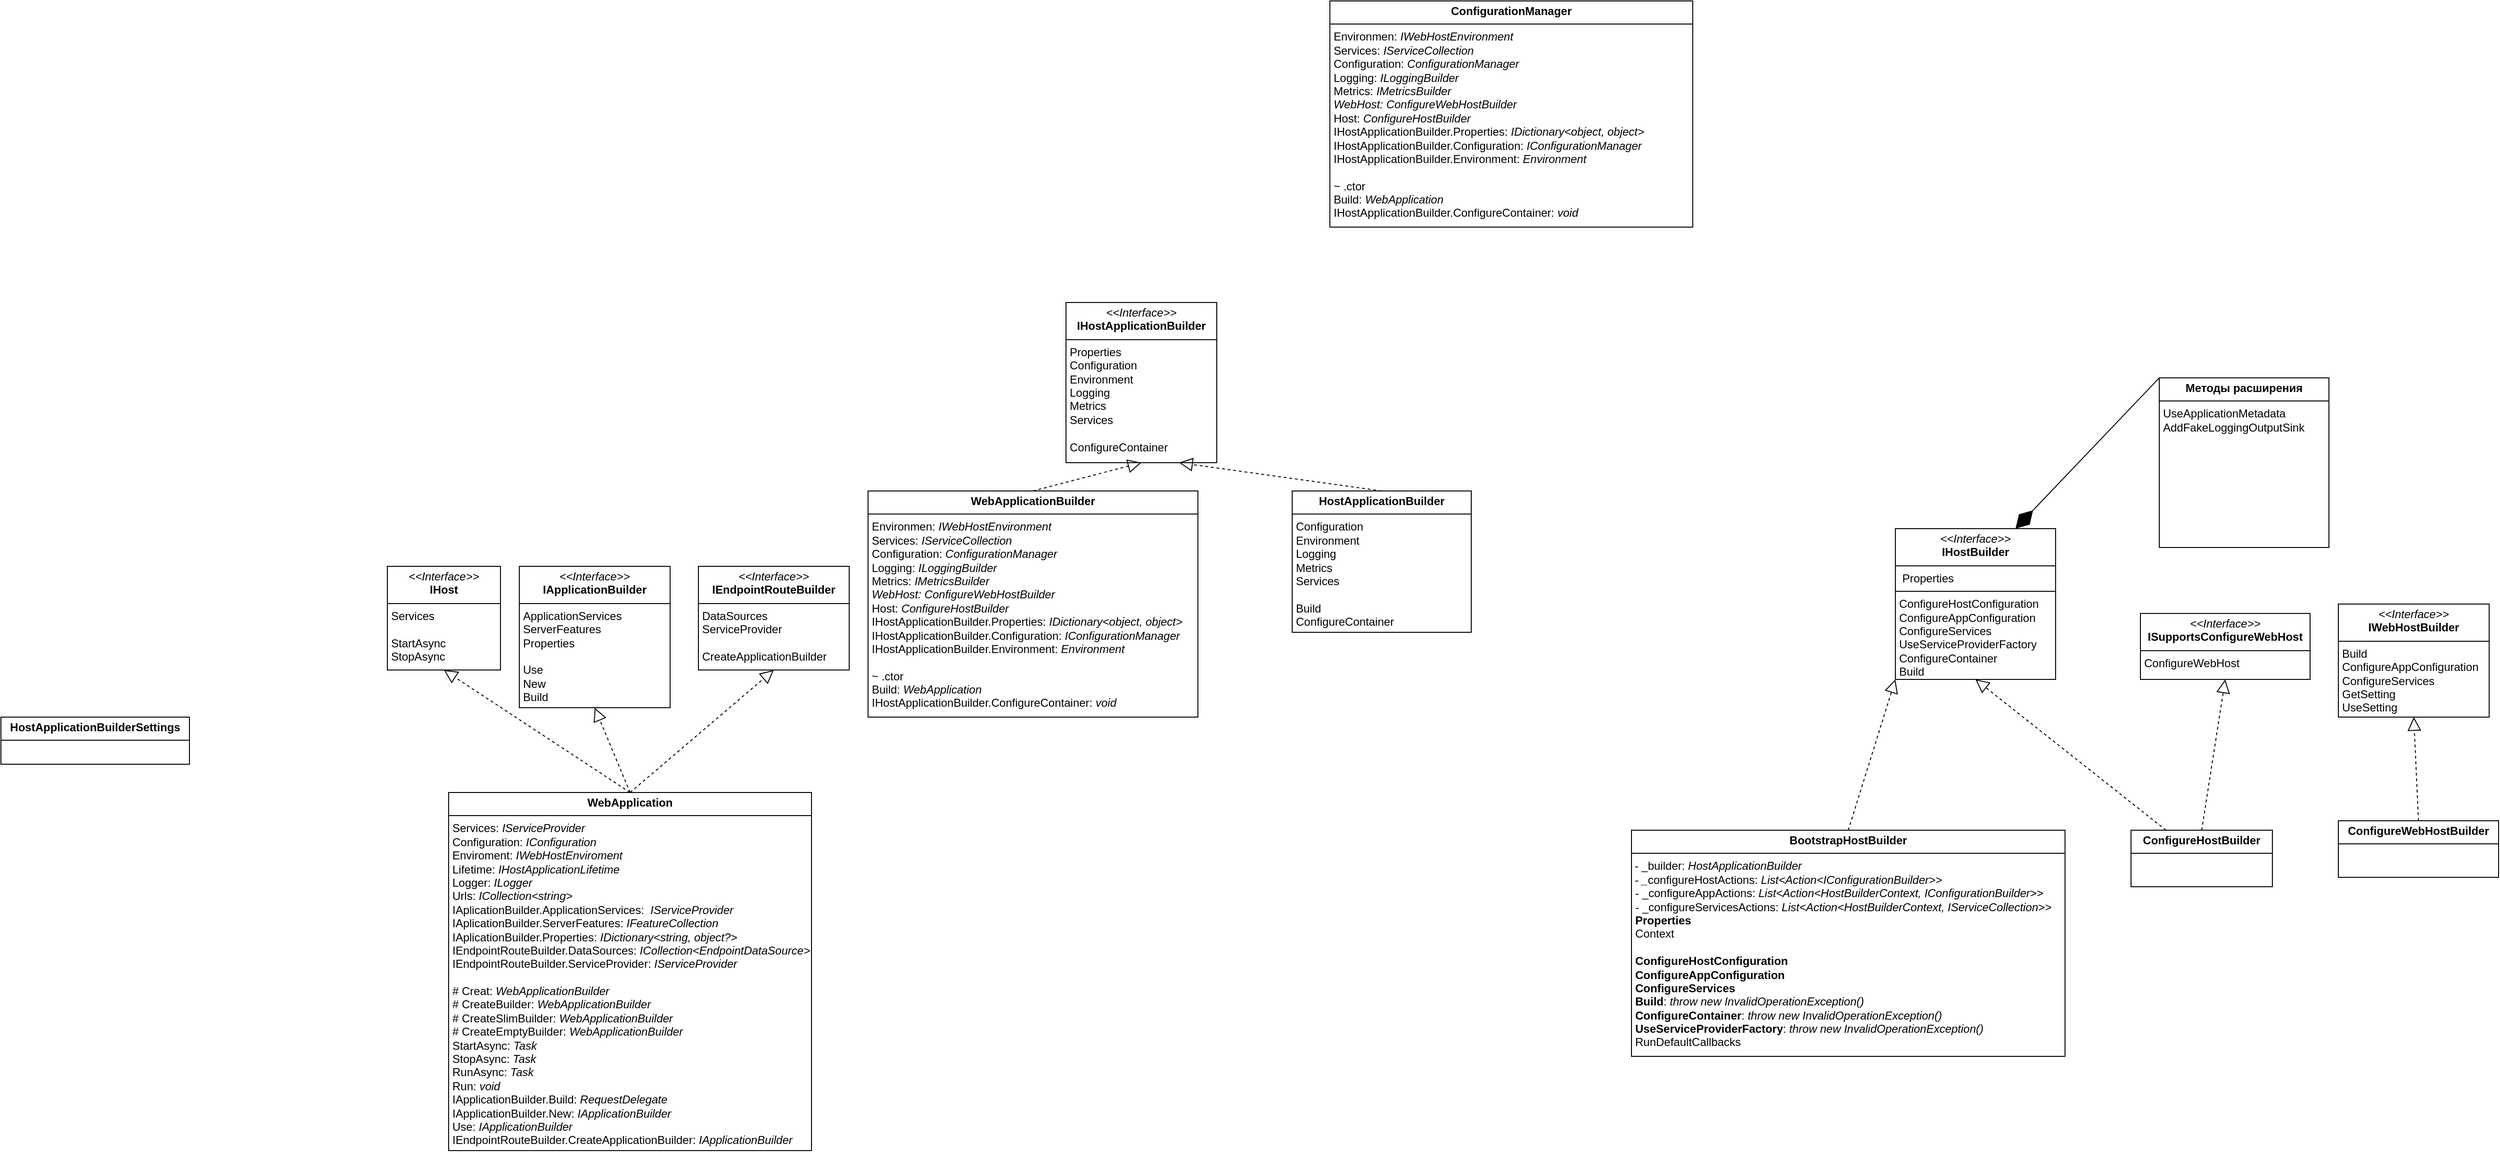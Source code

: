 <mxfile version="24.8.0" pages="4">
  <diagram name="Page-1" id="c4acf3e9-155e-7222-9cf6-157b1a14988f">
    <mxGraphModel dx="3072" dy="1886" grid="1" gridSize="10" guides="1" tooltips="1" connect="1" arrows="1" fold="1" page="1" pageScale="1" pageWidth="850" pageHeight="1100" background="none" math="0" shadow="0">
      <root>
        <mxCell id="0" />
        <mxCell id="1" parent="0" />
        <mxCell id="Qoh2Zzb7UQpSRweOdzUY-15" value="&lt;p style=&quot;margin:0px;margin-top:4px;text-align:center;&quot;&gt;&lt;b&gt;ConfigureHostBuilder&lt;br&gt;&lt;/b&gt;&lt;/p&gt;&lt;hr size=&quot;1&quot; style=&quot;border-style:solid;&quot;&gt;&lt;div style=&quot;height:2px;&quot;&gt;&lt;/div&gt;" style="verticalAlign=top;align=left;overflow=fill;html=1;whiteSpace=wrap;" parent="1" vertex="1">
          <mxGeometry x="1210" y="320" width="150" height="60" as="geometry" />
        </mxCell>
        <mxCell id="Qoh2Zzb7UQpSRweOdzUY-16" value="" style="endArrow=block;dashed=1;endFill=0;endSize=12;html=1;rounded=0;entryX=0.5;entryY=1;entryDx=0;entryDy=0;" parent="1" source="Qoh2Zzb7UQpSRweOdzUY-15" target="Qoh2Zzb7UQpSRweOdzUY-19" edge="1">
          <mxGeometry width="160" relative="1" as="geometry">
            <mxPoint x="830" y="540" as="sourcePoint" />
            <mxPoint x="1065" y="210" as="targetPoint" />
          </mxGeometry>
        </mxCell>
        <mxCell id="Qoh2Zzb7UQpSRweOdzUY-18" value="" style="endArrow=block;dashed=1;endFill=0;endSize=12;html=1;rounded=0;exitX=0.5;exitY=0;exitDx=0;exitDy=0;entryX=0;entryY=1;entryDx=0;entryDy=0;" parent="1" source="et9EJRdBoTX8wLfNxFND-4" target="Qoh2Zzb7UQpSRweOdzUY-19" edge="1">
          <mxGeometry width="160" relative="1" as="geometry">
            <mxPoint x="932.5" y="320" as="sourcePoint" />
            <mxPoint x="1065" y="210" as="targetPoint" />
          </mxGeometry>
        </mxCell>
        <mxCell id="Qoh2Zzb7UQpSRweOdzUY-19" value="&lt;p style=&quot;margin:0px;margin-top:4px;text-align:center;&quot;&gt;&lt;i&gt;&amp;lt;&amp;lt;Interface&amp;gt;&amp;gt;&lt;/i&gt;&lt;br&gt;&lt;b&gt;IHostBuilder&lt;/b&gt;&lt;br&gt;&lt;/p&gt;&lt;hr size=&quot;1&quot; style=&quot;border-style:solid;&quot;&gt;&lt;p style=&quot;margin:0px;margin-left:4px;&quot;&gt;&amp;nbsp;Properties&lt;br&gt;&lt;/p&gt;&lt;hr size=&quot;1&quot; style=&quot;border-style:solid;&quot;&gt;&lt;p style=&quot;margin:0px;margin-left:4px;&quot;&gt;ConfigureHostConfiguration&lt;br&gt;ConfigureAppConfiguration&lt;br&gt;&lt;/p&gt;&lt;p style=&quot;margin:0px;margin-left:4px;&quot;&gt;ConfigureServices&lt;br&gt;&lt;/p&gt;&lt;p style=&quot;margin:0px;margin-left:4px;&quot;&gt;UseServiceProviderFactory&lt;br&gt;&lt;/p&gt;&lt;p style=&quot;margin:0px;margin-left:4px;&quot;&gt;ConfigureContainer&lt;br&gt;&lt;/p&gt;&lt;p style=&quot;margin:0px;margin-left:4px;&quot;&gt;Build&lt;br&gt;&lt;/p&gt;" style="verticalAlign=top;align=left;overflow=fill;html=1;whiteSpace=wrap;" parent="1" vertex="1">
          <mxGeometry x="960" width="170" height="160" as="geometry" />
        </mxCell>
        <mxCell id="Qoh2Zzb7UQpSRweOdzUY-25" value="&lt;p style=&quot;margin:0px;margin-top:4px;text-align:center;&quot;&gt;&lt;i&gt;&amp;lt;&amp;lt;Interface&amp;gt;&amp;gt;&lt;/i&gt;&lt;br&gt;&lt;b&gt;ISupportsConfigureWebHost&lt;/b&gt;&lt;/p&gt;&lt;hr size=&quot;1&quot; style=&quot;border-style:solid;&quot;&gt;&lt;p style=&quot;margin:0px;margin-left:4px;&quot;&gt;ConfigureWebHost&lt;br&gt;&lt;/p&gt;" style="verticalAlign=top;align=left;overflow=fill;html=1;whiteSpace=wrap;" parent="1" vertex="1">
          <mxGeometry x="1220" y="90" width="180" height="70" as="geometry" />
        </mxCell>
        <mxCell id="Qoh2Zzb7UQpSRweOdzUY-26" value="" style="endArrow=block;dashed=1;endFill=0;endSize=12;html=1;rounded=0;entryX=0.5;entryY=1;entryDx=0;entryDy=0;exitX=0.5;exitY=0;exitDx=0;exitDy=0;" parent="1" source="Qoh2Zzb7UQpSRweOdzUY-15" target="Qoh2Zzb7UQpSRweOdzUY-25" edge="1">
          <mxGeometry width="160" relative="1" as="geometry">
            <mxPoint x="1095" y="330" as="sourcePoint" />
            <mxPoint x="1095" y="210" as="targetPoint" />
          </mxGeometry>
        </mxCell>
        <mxCell id="Qoh2Zzb7UQpSRweOdzUY-29" value="&lt;p style=&quot;margin:0px;margin-top:4px;text-align:center;&quot;&gt;&lt;b&gt;ConfigureWebHostBuilder&lt;/b&gt;&lt;br&gt;&lt;/p&gt;&lt;hr size=&quot;1&quot; style=&quot;border-style:solid;&quot;&gt;&lt;div style=&quot;height:2px;&quot;&gt;&lt;/div&gt;" style="verticalAlign=top;align=left;overflow=fill;html=1;whiteSpace=wrap;" parent="1" vertex="1">
          <mxGeometry x="1430" y="310" width="170" height="60" as="geometry" />
        </mxCell>
        <mxCell id="Qoh2Zzb7UQpSRweOdzUY-30" value="&lt;p style=&quot;margin:0px;margin-top:4px;text-align:center;&quot;&gt;&lt;i&gt;&amp;lt;&amp;lt;Interface&amp;gt;&amp;gt;&lt;/i&gt;&lt;br&gt;&lt;b&gt;IWebHostBuilder&lt;/b&gt;&lt;/p&gt;&lt;hr size=&quot;1&quot; style=&quot;border-style:solid;&quot;&gt;&lt;p style=&quot;margin:0px;margin-left:4px;&quot;&gt;Build&lt;br&gt;&lt;/p&gt;&lt;p style=&quot;margin:0px;margin-left:4px;&quot;&gt;ConfigureAppConfiguration&lt;br&gt;&lt;/p&gt;&lt;p style=&quot;margin:0px;margin-left:4px;&quot;&gt;ConfigureServices&lt;br&gt;&lt;/p&gt;&lt;p style=&quot;margin:0px;margin-left:4px;&quot;&gt;GetSetting&lt;br&gt;&lt;/p&gt;&lt;p style=&quot;margin:0px;margin-left:4px;&quot;&gt;UseSetting&lt;br&gt;&lt;/p&gt;" style="verticalAlign=top;align=left;overflow=fill;html=1;whiteSpace=wrap;" parent="1" vertex="1">
          <mxGeometry x="1430" y="80" width="160" height="120" as="geometry" />
        </mxCell>
        <mxCell id="Qoh2Zzb7UQpSRweOdzUY-31" value="" style="endArrow=block;dashed=1;endFill=0;endSize=12;html=1;rounded=0;entryX=0.5;entryY=1;entryDx=0;entryDy=0;exitX=0.5;exitY=0;exitDx=0;exitDy=0;" parent="1" source="Qoh2Zzb7UQpSRweOdzUY-29" target="Qoh2Zzb7UQpSRweOdzUY-30" edge="1">
          <mxGeometry width="160" relative="1" as="geometry">
            <mxPoint x="1190" y="420" as="sourcePoint" />
            <mxPoint x="1385" y="300" as="targetPoint" />
          </mxGeometry>
        </mxCell>
        <mxCell id="Qoh2Zzb7UQpSRweOdzUY-33" value="&lt;p style=&quot;margin:0px;margin-top:4px;text-align:center;&quot;&gt;&lt;i&gt;&amp;lt;&amp;lt;Interface&amp;gt;&amp;gt;&lt;/i&gt;&lt;br&gt;&lt;b&gt;IHost&lt;/b&gt;&lt;/p&gt;&lt;hr size=&quot;1&quot; style=&quot;border-style:solid;&quot;&gt;&lt;p style=&quot;margin:0px;margin-left:4px;&quot;&gt;Services&lt;br&gt;&lt;/p&gt;&lt;p style=&quot;margin:0px;margin-left:4px;&quot;&gt;&lt;br&gt;&lt;/p&gt;&lt;p style=&quot;margin:0px;margin-left:4px;&quot;&gt;StartAsync&lt;br&gt;&lt;/p&gt;&lt;p style=&quot;margin:0px;margin-left:4px;&quot;&gt;StopAsync&lt;br&gt;&lt;/p&gt;" style="verticalAlign=top;align=left;overflow=fill;html=1;whiteSpace=wrap;" parent="1" vertex="1">
          <mxGeometry x="-640" y="40" width="120" height="110" as="geometry" />
        </mxCell>
        <mxCell id="Qoh2Zzb7UQpSRweOdzUY-34" value="" style="endArrow=block;dashed=1;endFill=0;endSize=12;html=1;rounded=0;exitX=0.5;exitY=0;exitDx=0;exitDy=0;entryX=0.5;entryY=1;entryDx=0;entryDy=0;" parent="1" source="_Nnt78MstxAGPQzolKxO-16" target="Qoh2Zzb7UQpSRweOdzUY-33" edge="1">
          <mxGeometry width="160" relative="1" as="geometry">
            <mxPoint x="-350" y="470" as="sourcePoint" />
            <mxPoint x="-283" y="350" as="targetPoint" />
          </mxGeometry>
        </mxCell>
        <mxCell id="Qoh2Zzb7UQpSRweOdzUY-35" value="&lt;p style=&quot;margin:0px;margin-top:4px;text-align:center;&quot;&gt;&lt;i&gt;&amp;lt;&amp;lt;Interface&amp;gt;&amp;gt;&lt;/i&gt;&lt;br&gt;&lt;b&gt;IApplicationBuilder&lt;/b&gt;&lt;br&gt;&lt;/p&gt;&lt;hr size=&quot;1&quot; style=&quot;border-style:solid;&quot;&gt;&lt;p style=&quot;margin:0px;margin-left:4px;&quot;&gt;ApplicationServices&lt;br&gt;&lt;/p&gt;&lt;p style=&quot;margin:0px;margin-left:4px;&quot;&gt;ServerFeatures&lt;br&gt;&lt;/p&gt;&lt;p style=&quot;margin:0px;margin-left:4px;&quot;&gt;Properties&lt;br&gt;&lt;/p&gt;&lt;p style=&quot;margin:0px;margin-left:4px;&quot;&gt;&lt;br&gt;&lt;/p&gt;&lt;p style=&quot;margin:0px;margin-left:4px;&quot;&gt;Use&lt;br&gt;&lt;/p&gt;&lt;p style=&quot;margin:0px;margin-left:4px;&quot;&gt;New&lt;br&gt;&lt;/p&gt;&lt;p style=&quot;margin:0px;margin-left:4px;&quot;&gt;Build&lt;br&gt;&lt;/p&gt;" style="verticalAlign=top;align=left;overflow=fill;html=1;whiteSpace=wrap;" parent="1" vertex="1">
          <mxGeometry x="-500" y="40" width="160" height="150" as="geometry" />
        </mxCell>
        <mxCell id="Qoh2Zzb7UQpSRweOdzUY-36" value="" style="endArrow=block;dashed=1;endFill=0;endSize=12;html=1;rounded=0;exitX=0.5;exitY=0;exitDx=0;exitDy=0;entryX=0.5;entryY=1;entryDx=0;entryDy=0;" parent="1" source="_Nnt78MstxAGPQzolKxO-16" target="Qoh2Zzb7UQpSRweOdzUY-35" edge="1">
          <mxGeometry width="160" relative="1" as="geometry">
            <mxPoint x="-405" y="250" as="sourcePoint" />
            <mxPoint x="-420" y="145" as="targetPoint" />
          </mxGeometry>
        </mxCell>
        <mxCell id="Qoh2Zzb7UQpSRweOdzUY-38" value="&lt;p style=&quot;margin:0px;margin-top:4px;text-align:center;&quot;&gt;&lt;i&gt;&amp;lt;&amp;lt;Interface&amp;gt;&amp;gt;&lt;/i&gt;&lt;br&gt;&lt;b&gt;IEndpointRouteBuilder&lt;/b&gt;&lt;br&gt;&lt;/p&gt;&lt;hr size=&quot;1&quot; style=&quot;border-style:solid;&quot;&gt;&lt;p style=&quot;margin:0px;margin-left:4px;&quot;&gt;DataSources&lt;br&gt;&lt;/p&gt;&lt;p style=&quot;margin:0px;margin-left:4px;&quot;&gt;ServiceProvider&lt;br&gt;&lt;/p&gt;&lt;p style=&quot;margin:0px;margin-left:4px;&quot;&gt;&lt;br&gt;&lt;/p&gt;&lt;p style=&quot;margin:0px;margin-left:4px;&quot;&gt;CreateApplicationBuilder&lt;br&gt;&lt;/p&gt;" style="verticalAlign=top;align=left;overflow=fill;html=1;whiteSpace=wrap;" parent="1" vertex="1">
          <mxGeometry x="-310" y="40" width="160" height="110" as="geometry" />
        </mxCell>
        <mxCell id="Qoh2Zzb7UQpSRweOdzUY-39" value="" style="endArrow=block;dashed=1;endFill=0;endSize=12;html=1;rounded=0;exitX=0.5;exitY=0;exitDx=0;exitDy=0;entryX=0.5;entryY=1;entryDx=0;entryDy=0;" parent="1" source="_Nnt78MstxAGPQzolKxO-16" target="Qoh2Zzb7UQpSRweOdzUY-38" edge="1">
          <mxGeometry width="160" relative="1" as="geometry">
            <mxPoint x="-280" y="310" as="sourcePoint" />
            <mxPoint x="-115" y="210" as="targetPoint" />
          </mxGeometry>
        </mxCell>
        <mxCell id="_Nnt78MstxAGPQzolKxO-16" value="&lt;p style=&quot;margin:0px;margin-top:4px;text-align:center;&quot;&gt;&lt;b&gt;WebApplication&lt;/b&gt;&lt;br&gt;&lt;/p&gt;&lt;hr size=&quot;1&quot; style=&quot;border-style:solid;&quot;&gt;&lt;p style=&quot;margin: 0px 0px 0px 4px;&quot;&gt;Services: &lt;font size=&quot;1&quot; style=&quot;&quot;&gt;&lt;i style=&quot;font-size: 12px;&quot;&gt;IServiceProvider&lt;/i&gt;&lt;/font&gt;&lt;/p&gt;&lt;p style=&quot;margin: 0px 0px 0px 4px;&quot;&gt;Configuration: &lt;i&gt;IConfiguration&lt;/i&gt;&lt;/p&gt;&lt;p style=&quot;margin: 0px 0px 0px 4px;&quot;&gt;Enviroment: &lt;i&gt;IWebHostEnviroment&lt;/i&gt;&lt;/p&gt;&lt;p style=&quot;margin: 0px 0px 0px 4px;&quot;&gt;Lifetime: &lt;i&gt;IHostApplicationLifetime&lt;/i&gt;&lt;/p&gt;&lt;p style=&quot;margin: 0px 0px 0px 4px;&quot;&gt;Logger: &lt;i&gt;ILogger&lt;/i&gt;&lt;/p&gt;&lt;p style=&quot;margin: 0px 0px 0px 4px;&quot;&gt;Urls: &lt;i&gt;ICollection&amp;lt;string&amp;gt;&lt;/i&gt;&lt;/p&gt;&lt;p style=&quot;margin: 0px 0px 0px 4px;&quot;&gt;IAplicationBuilder.ApplicationServices:&amp;nbsp;&lt;i&gt;&amp;nbsp;IServiceProvider&lt;/i&gt;&lt;/p&gt;&lt;p style=&quot;margin: 0px 0px 0px 4px;&quot;&gt;IAplicationBuilder.ServerFeatures: &lt;i&gt;IFeatureCollection&lt;/i&gt;&lt;/p&gt;&lt;p style=&quot;margin: 0px 0px 0px 4px;&quot;&gt;IAplicationBuilder.Properties: &lt;i&gt;IDictionary&amp;lt;string, object?&amp;gt;&lt;/i&gt;&lt;/p&gt;&lt;p style=&quot;margin: 0px 0px 0px 4px;&quot;&gt;IEndpointRouteBuilder.DataSources:&amp;nbsp;&lt;i&gt;ICollection&amp;lt;EndpointDataSource&amp;gt;&lt;/i&gt;&lt;br&gt;&lt;/p&gt;&lt;p style=&quot;margin: 0px 0px 0px 4px;&quot;&gt;IEndpointRouteBuilder.ServiceProvider:&lt;i&gt;&amp;nbsp;IServiceProvider&lt;/i&gt;&lt;br&gt;&lt;/p&gt;&lt;p style=&quot;margin: 0px 0px 0px 4px;&quot;&gt;&lt;i&gt;&lt;br&gt;&lt;/i&gt;&lt;/p&gt;&lt;p style=&quot;margin: 0px 0px 0px 4px;&quot;&gt;# Creat:&amp;nbsp;&lt;i&gt;WebApplicationBuilder&lt;/i&gt;&lt;/p&gt;&lt;p style=&quot;margin: 0px 0px 0px 4px;&quot;&gt;#&amp;nbsp;CreateBuilder&lt;span style=&quot;background-color: initial;&quot;&gt;:&amp;nbsp;&lt;/span&gt;&lt;i style=&quot;background-color: initial;&quot;&gt;WebApplicationBuilder&lt;/i&gt;&lt;/p&gt;&lt;p style=&quot;margin: 0px 0px 0px 4px;&quot;&gt;#&amp;nbsp;CreateSlimBuilder&lt;span style=&quot;background-color: initial;&quot;&gt;:&amp;nbsp;&lt;/span&gt;&lt;i style=&quot;background-color: initial;&quot;&gt;WebApplicationBuilder&lt;/i&gt;&lt;/p&gt;&lt;p style=&quot;margin: 0px 0px 0px 4px;&quot;&gt;#&amp;nbsp;CreateEmptyBuilder&lt;span style=&quot;background-color: initial;&quot;&gt;:&amp;nbsp;&lt;/span&gt;&lt;i style=&quot;background-color: initial;&quot;&gt;WebApplicationBuilder&lt;/i&gt;&lt;/p&gt;&lt;p style=&quot;margin: 0px 0px 0px 4px;&quot;&gt;&lt;span style=&quot;background-color: initial;&quot;&gt;StartAsync:&amp;nbsp;&lt;i&gt;Task&lt;/i&gt;&lt;/span&gt;&lt;/p&gt;&lt;p style=&quot;margin: 0px 0px 0px 4px;&quot;&gt;&lt;span style=&quot;background-color: initial;&quot;&gt;StopAsync:&amp;nbsp;&lt;i&gt;Task&lt;/i&gt;&lt;/span&gt;&lt;/p&gt;&lt;p style=&quot;margin: 0px 0px 0px 4px;&quot;&gt;&lt;span style=&quot;background-color: initial;&quot;&gt;RunAsync:&amp;nbsp;&lt;i&gt;Task&lt;/i&gt;&lt;/span&gt;&lt;/p&gt;&lt;p style=&quot;margin: 0px 0px 0px 4px;&quot;&gt;&lt;span style=&quot;background-color: initial;&quot;&gt;Run:&amp;nbsp;&lt;i&gt;void&lt;/i&gt;&lt;/span&gt;&lt;/p&gt;&lt;p style=&quot;margin: 0px 0px 0px 4px;&quot;&gt;IApplicationBuilder.Build:&amp;nbsp;&lt;i&gt;RequestDelegate&lt;/i&gt;&lt;br&gt;&lt;/p&gt;&lt;p style=&quot;margin: 0px 0px 0px 4px;&quot;&gt;IApplicationBuilder.New:&amp;nbsp;&lt;i&gt;IApplicationBuilder&lt;/i&gt;&lt;br&gt;&lt;/p&gt;&lt;p style=&quot;margin: 0px 0px 0px 4px;&quot;&gt;Use:&lt;i&gt;&amp;nbsp;&lt;/i&gt;&lt;span style=&quot;background-color: initial;&quot;&gt;&lt;i&gt;IApplicationBuilder&lt;/i&gt;&lt;/span&gt;&lt;i&gt;&lt;br&gt;&lt;/i&gt;&lt;/p&gt;&lt;p style=&quot;margin: 0px 0px 0px 4px;&quot;&gt;&lt;span style=&quot;background-color: initial;&quot;&gt;IEndpointRouteBuilder.CreateApplicationBuilder:&amp;nbsp;&lt;/span&gt;&lt;span style=&quot;background-color: initial;&quot;&gt;&lt;i&gt;IApplicationBuilder&lt;/i&gt;&lt;/span&gt;&lt;/p&gt;&lt;p style=&quot;margin: 0px 0px 0px 4px;&quot;&gt;&lt;br&gt;&lt;/p&gt;" style="verticalAlign=top;align=left;overflow=fill;html=1;whiteSpace=wrap;" parent="1" vertex="1">
          <mxGeometry x="-575" y="280" width="385" height="380" as="geometry" />
        </mxCell>
        <mxCell id="_Nnt78MstxAGPQzolKxO-23" value="&lt;p style=&quot;margin:0px;margin-top:4px;text-align:center;&quot;&gt;&lt;b&gt;WebApplicationBuilder&lt;/b&gt;&lt;br&gt;&lt;/p&gt;&lt;hr size=&quot;1&quot; style=&quot;border-style:solid;&quot;&gt;&lt;p style=&quot;margin: 0px 0px 0px 4px;&quot;&gt;Environmen:&amp;nbsp;&lt;i&gt;IWebHostEnvironment&lt;/i&gt;&lt;br&gt;&lt;/p&gt;&lt;p style=&quot;margin: 0px 0px 0px 4px;&quot;&gt;Services:&amp;nbsp;&lt;i&gt;IServiceCollection&lt;/i&gt;&lt;br&gt;&lt;/p&gt;&lt;p style=&quot;margin: 0px 0px 0px 4px;&quot;&gt;Configuration:&amp;nbsp;&lt;i&gt;ConfigurationManager&lt;/i&gt;&lt;br&gt;&lt;/p&gt;&lt;p style=&quot;margin: 0px 0px 0px 4px;&quot;&gt;Logging:&amp;nbsp;&lt;i&gt;ILoggingBuilder&lt;/i&gt;&lt;br&gt;&lt;/p&gt;&lt;p style=&quot;margin: 0px 0px 0px 4px;&quot;&gt;Metrics:&amp;nbsp;&lt;i&gt;IMetricsBuilder&lt;/i&gt;&lt;br&gt;&lt;/p&gt;&lt;p style=&quot;margin: 0px 0px 0px 4px;&quot;&gt;&lt;i&gt;WebHost:&amp;nbsp;&lt;/i&gt;&lt;span style=&quot;background-color: initial;&quot;&gt;&lt;i&gt;ConfigureWebHostBuilder&lt;/i&gt;&lt;/span&gt;&lt;i&gt;&lt;br&gt;&lt;/i&gt;&lt;/p&gt;&lt;p style=&quot;margin: 0px 0px 0px 4px;&quot;&gt;&lt;span style=&quot;background-color: initial;&quot;&gt;Host:&amp;nbsp;&lt;/span&gt;&lt;span style=&quot;background-color: initial;&quot;&gt;&lt;i&gt;ConfigureHostBuilder&lt;/i&gt;&lt;/span&gt;&lt;span style=&quot;background-color: initial;&quot;&gt;&lt;br&gt;&lt;/span&gt;&lt;/p&gt;&lt;p style=&quot;margin: 0px 0px 0px 4px;&quot;&gt;&lt;span style=&quot;background-color: initial;&quot;&gt;IHostApplicationBuilder.Properties:&amp;nbsp;&lt;/span&gt;&lt;span style=&quot;background-color: initial;&quot;&gt;&lt;i&gt;IDictionary&amp;lt;object, object&amp;gt;&lt;/i&gt;&lt;/span&gt;&lt;span style=&quot;background-color: initial;&quot;&gt;&lt;br&gt;&lt;/span&gt;&lt;/p&gt;&lt;p style=&quot;margin: 0px 0px 0px 4px;&quot;&gt;&lt;span style=&quot;background-color: initial;&quot;&gt;IHostApplicationBuilder.Configuration:&lt;i&gt;&amp;nbsp;&lt;/i&gt;&lt;/span&gt;&lt;span style=&quot;background-color: initial;&quot;&gt;&lt;i&gt;IConfigurationManager&lt;/i&gt;&lt;/span&gt;&lt;span style=&quot;background-color: initial;&quot;&gt;&lt;i&gt;&lt;br&gt;&lt;/i&gt;&lt;/span&gt;&lt;/p&gt;&lt;p style=&quot;margin: 0px 0px 0px 4px;&quot;&gt;&lt;span style=&quot;background-color: initial;&quot;&gt;IHostApplicationBuilder.Environment:&amp;nbsp;&lt;/span&gt;&lt;span style=&quot;background-color: initial;&quot;&gt;&lt;i&gt;Environment&lt;/i&gt;&lt;/span&gt;&lt;span style=&quot;background-color: initial;&quot;&gt;&lt;br&gt;&lt;/span&gt;&lt;/p&gt;&lt;p style=&quot;margin: 0px 0px 0px 4px;&quot;&gt;&lt;span style=&quot;background-color: initial;&quot;&gt;&lt;i&gt;&lt;br&gt;&lt;/i&gt;&lt;/span&gt;&lt;/p&gt;&lt;p style=&quot;margin: 0px 0px 0px 4px;&quot;&gt;~ .ctor&lt;br&gt;&lt;/p&gt;&lt;p style=&quot;margin: 0px 0px 0px 4px;&quot;&gt;Build:&amp;nbsp;&lt;i&gt;WebApplication&lt;/i&gt;&lt;br&gt;&lt;/p&gt;&lt;p style=&quot;margin: 0px 0px 0px 4px;&quot;&gt;IHostApplicationBuilder.ConfigureContainer:&lt;i&gt;&amp;nbsp;&lt;/i&gt;&lt;span style=&quot;background-color: initial;&quot;&gt;&lt;i&gt;void&lt;/i&gt;&lt;/span&gt;&lt;i&gt;&lt;br&gt;&lt;/i&gt;&lt;/p&gt;" style="verticalAlign=top;align=left;overflow=fill;html=1;whiteSpace=wrap;" parent="1" vertex="1">
          <mxGeometry x="-130" y="-40" width="350" height="240" as="geometry" />
        </mxCell>
        <mxCell id="_Nnt78MstxAGPQzolKxO-24" value="&lt;p style=&quot;margin:0px;margin-top:4px;text-align:center;&quot;&gt;&lt;i&gt;&amp;lt;&amp;lt;Interface&amp;gt;&amp;gt;&lt;/i&gt;&lt;br&gt;&lt;b&gt;IHostApplicationBuilder&lt;/b&gt;&lt;br&gt;&lt;/p&gt;&lt;hr size=&quot;1&quot; style=&quot;border-style:solid;&quot;&gt;&lt;p style=&quot;margin:0px;margin-left:4px;&quot;&gt;Properties&lt;br&gt;&lt;/p&gt;&lt;p style=&quot;margin:0px;margin-left:4px;&quot;&gt;Configuration&lt;br&gt;&lt;/p&gt;&lt;p style=&quot;margin:0px;margin-left:4px;&quot;&gt;Environment&lt;br&gt;&lt;/p&gt;&lt;p style=&quot;margin:0px;margin-left:4px;&quot;&gt;Logging&lt;br&gt;&lt;/p&gt;&lt;p style=&quot;margin:0px;margin-left:4px;&quot;&gt;Metrics&lt;br&gt;&lt;/p&gt;&lt;p style=&quot;margin:0px;margin-left:4px;&quot;&gt;Services&lt;br&gt;&lt;/p&gt;&lt;p style=&quot;margin:0px;margin-left:4px;&quot;&gt;&lt;br&gt;&lt;/p&gt;&lt;p style=&quot;margin:0px;margin-left:4px;&quot;&gt;ConfigureContainer&lt;br&gt;&lt;/p&gt;" style="verticalAlign=top;align=left;overflow=fill;html=1;whiteSpace=wrap;" parent="1" vertex="1">
          <mxGeometry x="80" y="-240" width="160" height="170" as="geometry" />
        </mxCell>
        <mxCell id="_Nnt78MstxAGPQzolKxO-25" value="" style="endArrow=block;dashed=1;endFill=0;endSize=12;html=1;rounded=0;exitX=0.5;exitY=0;exitDx=0;exitDy=0;entryX=0.5;entryY=1;entryDx=0;entryDy=0;" parent="1" source="_Nnt78MstxAGPQzolKxO-23" target="_Nnt78MstxAGPQzolKxO-24" edge="1">
          <mxGeometry width="160" relative="1" as="geometry">
            <mxPoint x="360" y="240" as="sourcePoint" />
            <mxPoint x="512" y="110" as="targetPoint" />
          </mxGeometry>
        </mxCell>
        <mxCell id="_Nnt78MstxAGPQzolKxO-31" value="&lt;p style=&quot;margin:0px;margin-top:4px;text-align:center;&quot;&gt;&lt;b&gt;ConfigurationManager&lt;/b&gt;&lt;br&gt;&lt;/p&gt;&lt;hr size=&quot;1&quot; style=&quot;border-style:solid;&quot;&gt;&lt;p style=&quot;margin: 0px 0px 0px 4px;&quot;&gt;Environmen:&amp;nbsp;&lt;i&gt;IWebHostEnvironment&lt;/i&gt;&lt;br&gt;&lt;/p&gt;&lt;p style=&quot;margin: 0px 0px 0px 4px;&quot;&gt;Services:&amp;nbsp;&lt;i&gt;IServiceCollection&lt;/i&gt;&lt;br&gt;&lt;/p&gt;&lt;p style=&quot;margin: 0px 0px 0px 4px;&quot;&gt;Configuration:&amp;nbsp;&lt;i&gt;ConfigurationManager&lt;/i&gt;&lt;br&gt;&lt;/p&gt;&lt;p style=&quot;margin: 0px 0px 0px 4px;&quot;&gt;Logging:&amp;nbsp;&lt;i&gt;ILoggingBuilder&lt;/i&gt;&lt;br&gt;&lt;/p&gt;&lt;p style=&quot;margin: 0px 0px 0px 4px;&quot;&gt;Metrics:&amp;nbsp;&lt;i&gt;IMetricsBuilder&lt;/i&gt;&lt;br&gt;&lt;/p&gt;&lt;p style=&quot;margin: 0px 0px 0px 4px;&quot;&gt;&lt;i&gt;WebHost:&amp;nbsp;&lt;/i&gt;&lt;span style=&quot;background-color: initial;&quot;&gt;&lt;i&gt;ConfigureWebHostBuilder&lt;/i&gt;&lt;/span&gt;&lt;i&gt;&lt;br&gt;&lt;/i&gt;&lt;/p&gt;&lt;p style=&quot;margin: 0px 0px 0px 4px;&quot;&gt;&lt;span style=&quot;background-color: initial;&quot;&gt;Host:&amp;nbsp;&lt;/span&gt;&lt;span style=&quot;background-color: initial;&quot;&gt;&lt;i&gt;ConfigureHostBuilder&lt;/i&gt;&lt;/span&gt;&lt;span style=&quot;background-color: initial;&quot;&gt;&lt;br&gt;&lt;/span&gt;&lt;/p&gt;&lt;p style=&quot;margin: 0px 0px 0px 4px;&quot;&gt;&lt;span style=&quot;background-color: initial;&quot;&gt;IHostApplicationBuilder.Properties:&amp;nbsp;&lt;/span&gt;&lt;span style=&quot;background-color: initial;&quot;&gt;&lt;i&gt;IDictionary&amp;lt;object, object&amp;gt;&lt;/i&gt;&lt;/span&gt;&lt;span style=&quot;background-color: initial;&quot;&gt;&lt;br&gt;&lt;/span&gt;&lt;/p&gt;&lt;p style=&quot;margin: 0px 0px 0px 4px;&quot;&gt;&lt;span style=&quot;background-color: initial;&quot;&gt;IHostApplicationBuilder.Configuration:&lt;i&gt;&amp;nbsp;&lt;/i&gt;&lt;/span&gt;&lt;span style=&quot;background-color: initial;&quot;&gt;&lt;i&gt;IConfigurationManager&lt;/i&gt;&lt;/span&gt;&lt;span style=&quot;background-color: initial;&quot;&gt;&lt;i&gt;&lt;br&gt;&lt;/i&gt;&lt;/span&gt;&lt;/p&gt;&lt;p style=&quot;margin: 0px 0px 0px 4px;&quot;&gt;&lt;span style=&quot;background-color: initial;&quot;&gt;IHostApplicationBuilder.Environment:&amp;nbsp;&lt;/span&gt;&lt;span style=&quot;background-color: initial;&quot;&gt;&lt;i&gt;Environment&lt;/i&gt;&lt;/span&gt;&lt;span style=&quot;background-color: initial;&quot;&gt;&lt;br&gt;&lt;/span&gt;&lt;/p&gt;&lt;p style=&quot;margin: 0px 0px 0px 4px;&quot;&gt;&lt;span style=&quot;background-color: initial;&quot;&gt;&lt;i&gt;&lt;br&gt;&lt;/i&gt;&lt;/span&gt;&lt;/p&gt;&lt;p style=&quot;margin: 0px 0px 0px 4px;&quot;&gt;~ .ctor&lt;br&gt;&lt;/p&gt;&lt;p style=&quot;margin: 0px 0px 0px 4px;&quot;&gt;Build:&amp;nbsp;&lt;i&gt;WebApplication&lt;/i&gt;&lt;br&gt;&lt;/p&gt;&lt;p style=&quot;margin: 0px 0px 0px 4px;&quot;&gt;IHostApplicationBuilder.ConfigureContainer:&lt;i&gt;&amp;nbsp;&lt;/i&gt;&lt;span style=&quot;background-color: initial;&quot;&gt;&lt;i&gt;void&lt;/i&gt;&lt;/span&gt;&lt;i&gt;&lt;br&gt;&lt;/i&gt;&lt;/p&gt;" style="verticalAlign=top;align=left;overflow=fill;html=1;whiteSpace=wrap;" parent="1" vertex="1">
          <mxGeometry x="360" y="-560" width="385" height="240" as="geometry" />
        </mxCell>
        <mxCell id="et9EJRdBoTX8wLfNxFND-1" value="&lt;p style=&quot;margin:0px;margin-top:4px;text-align:center;&quot;&gt;&lt;span style=&quot;background-color: initial; text-align: left;&quot;&gt;&lt;b&gt;HostApplicationBuilderSettings&lt;/b&gt;&lt;/span&gt;&lt;/p&gt;&lt;hr size=&quot;1&quot; style=&quot;border-style:solid;&quot;&gt;&lt;p style=&quot;margin:0px;margin-left:4px;&quot;&gt;&lt;br&gt;&lt;/p&gt;" style="verticalAlign=top;align=left;overflow=fill;html=1;whiteSpace=wrap;" parent="1" vertex="1">
          <mxGeometry x="-1050" y="200" width="200" height="50" as="geometry" />
        </mxCell>
        <mxCell id="et9EJRdBoTX8wLfNxFND-2" value="&lt;p style=&quot;margin:0px;margin-top:4px;text-align:center;&quot;&gt;&lt;b&gt;HostApplicationBuilder&lt;/b&gt;&lt;br&gt;&lt;/p&gt;&lt;hr size=&quot;1&quot; style=&quot;border-style:solid;&quot;&gt;&lt;p style=&quot;margin: 0px 0px 0px 4px;&quot;&gt;Configuration&lt;br&gt;&lt;/p&gt;&lt;p style=&quot;margin: 0px 0px 0px 4px;&quot;&gt;Environment&lt;br&gt;&lt;/p&gt;&lt;p style=&quot;margin: 0px 0px 0px 4px;&quot;&gt;Logging&lt;br&gt;&lt;/p&gt;&lt;p style=&quot;margin: 0px 0px 0px 4px;&quot;&gt;Metrics&lt;br&gt;&lt;/p&gt;&lt;p style=&quot;margin: 0px 0px 0px 4px;&quot;&gt;Services&lt;br&gt;&lt;/p&gt;&lt;p style=&quot;margin: 0px 0px 0px 4px;&quot;&gt;&lt;br&gt;&lt;/p&gt;&lt;p style=&quot;margin: 0px 0px 0px 4px;&quot;&gt;Build&lt;br&gt;&lt;/p&gt;&lt;p style=&quot;margin: 0px 0px 0px 4px;&quot;&gt;ConfigureContainer&lt;br&gt;&lt;/p&gt;" style="verticalAlign=top;align=left;overflow=fill;html=1;whiteSpace=wrap;" parent="1" vertex="1">
          <mxGeometry x="320" y="-40" width="190" height="150" as="geometry" />
        </mxCell>
        <mxCell id="et9EJRdBoTX8wLfNxFND-3" value="" style="endArrow=block;dashed=1;endFill=0;endSize=12;html=1;rounded=0;exitX=0.5;exitY=0;exitDx=0;exitDy=0;entryX=0.75;entryY=1;entryDx=0;entryDy=0;" parent="1" source="et9EJRdBoTX8wLfNxFND-2" target="_Nnt78MstxAGPQzolKxO-24" edge="1">
          <mxGeometry width="160" relative="1" as="geometry">
            <mxPoint x="65" y="290" as="sourcePoint" />
            <mxPoint x="90" y="220" as="targetPoint" />
          </mxGeometry>
        </mxCell>
        <mxCell id="et9EJRdBoTX8wLfNxFND-4" value="&lt;p style=&quot;margin:0px;margin-top:4px;text-align:center;&quot;&gt;&lt;b&gt;BootstrapHostBuilder&lt;/b&gt;&lt;br&gt;&lt;/p&gt;&lt;hr size=&quot;1&quot; style=&quot;border-style:solid;&quot;&gt;&amp;nbsp;- _builder: &lt;i&gt;HostApplicationBuilder&lt;/i&gt;&lt;div&gt;&lt;i&gt;&amp;nbsp;- _&lt;/i&gt;configureHostActions:&amp;nbsp;&lt;i&gt;List&amp;lt;Action&amp;lt;IConfigurationBuilder&amp;gt;&amp;gt;&lt;/i&gt;&lt;br&gt;&lt;p style=&quot;margin: 0px 0px 0px 4px;&quot;&gt;- _configureAppActions:&amp;nbsp;&lt;i&gt;List&amp;lt;Action&amp;lt;HostBuilderContext, IConfigurationBuilder&amp;gt;&amp;gt;&lt;/i&gt;&lt;br&gt;&lt;/p&gt;&lt;p style=&quot;margin: 0px 0px 0px 4px;&quot;&gt;&lt;i&gt;-&lt;/i&gt;&amp;nbsp;&lt;span style=&quot;background-color: initial;&quot;&gt;_configureServicesActions:&amp;nbsp;&lt;/span&gt;&lt;span style=&quot;background-color: initial;&quot;&gt;&lt;i&gt;List&amp;lt;Action&amp;lt;HostBuilderContext, IServiceCollection&amp;gt;&amp;gt;&lt;/i&gt;&lt;/span&gt;&lt;/p&gt;&lt;p style=&quot;margin: 0px 0px 0px 4px;&quot;&gt;&lt;b&gt;Properties&lt;/b&gt;&lt;br&gt;&lt;/p&gt;&lt;p style=&quot;margin: 0px 0px 0px 4px;&quot;&gt;Context&lt;br&gt;&lt;/p&gt;&lt;p style=&quot;margin: 0px 0px 0px 4px;&quot;&gt;&lt;br&gt;&lt;/p&gt;&lt;p style=&quot;margin: 0px 0px 0px 4px;&quot;&gt;&lt;b&gt;ConfigureHostConfiguration&lt;br&gt;&lt;/b&gt;&lt;/p&gt;&lt;p style=&quot;margin: 0px 0px 0px 4px;&quot;&gt;&lt;b&gt;ConfigureAppConfiguration&lt;br&gt;&lt;/b&gt;&lt;/p&gt;&lt;p style=&quot;margin: 0px 0px 0px 4px;&quot;&gt;&lt;b&gt;ConfigureServices&lt;/b&gt;&lt;br&gt;&lt;/p&gt;&lt;p style=&quot;margin: 0px 0px 0px 4px;&quot;&gt;&lt;b&gt;Build&lt;/b&gt;:&amp;nbsp;&lt;i&gt;throw new InvalidOperationException()&lt;/i&gt;&lt;br&gt;&lt;/p&gt;&lt;p style=&quot;margin: 0px 0px 0px 4px;&quot;&gt;&lt;b&gt;ConfigureContainer&lt;/b&gt;:&amp;nbsp;&lt;i&gt;throw new InvalidOperationException()&lt;/i&gt;&lt;br&gt;&lt;/p&gt;&lt;p style=&quot;margin: 0px 0px 0px 4px;&quot;&gt;&lt;b&gt;UseServiceProviderFactory&lt;/b&gt;:&amp;nbsp;&lt;i&gt;throw new InvalidOperationException()&lt;/i&gt;&lt;br&gt;&lt;/p&gt;&lt;p style=&quot;margin: 0px 0px 0px 4px;&quot;&gt;RunDefaultCallbacks&lt;br&gt;&lt;/p&gt;&lt;/div&gt;" style="verticalAlign=top;align=left;overflow=fill;html=1;whiteSpace=wrap;" parent="1" vertex="1">
          <mxGeometry x="680" y="320" width="460" height="240" as="geometry" />
        </mxCell>
        <mxCell id="jZdB-mChBN0l79p7-DXp-1" value="&lt;p style=&quot;margin:0px;margin-top:4px;text-align:center;&quot;&gt;&lt;b&gt;Методы расширения&lt;/b&gt;&lt;/p&gt;&lt;hr size=&quot;1&quot; style=&quot;border-style:solid;&quot;&gt;&lt;p style=&quot;margin:0px;margin-left:4px;&quot;&gt;UseApplicationMetadata&lt;br&gt;&lt;/p&gt;&lt;p style=&quot;margin:0px;margin-left:4px;&quot;&gt;AddFakeLoggingOutputSink&lt;br&gt;&lt;/p&gt;&lt;p style=&quot;margin:0px;margin-left:4px;&quot;&gt;&lt;br&gt;&lt;/p&gt;" style="verticalAlign=top;align=left;overflow=fill;html=1;whiteSpace=wrap;" parent="1" vertex="1">
          <mxGeometry x="1240" y="-160" width="180" height="180" as="geometry" />
        </mxCell>
        <mxCell id="jZdB-mChBN0l79p7-DXp-2" value="" style="endArrow=diamondThin;endFill=1;endSize=24;html=1;rounded=0;fontSize=12;curved=1;entryX=0.75;entryY=0;entryDx=0;entryDy=0;exitX=0;exitY=0;exitDx=0;exitDy=0;" parent="1" source="jZdB-mChBN0l79p7-DXp-1" target="Qoh2Zzb7UQpSRweOdzUY-19" edge="1">
          <mxGeometry width="160" relative="1" as="geometry">
            <mxPoint x="1240" y="59.5" as="sourcePoint" />
            <mxPoint x="1400" y="59.5" as="targetPoint" />
          </mxGeometry>
        </mxCell>
      </root>
    </mxGraphModel>
  </diagram>
  <diagram id="JTM4jn1HUgV034AHDBam" name="Configure">
    <mxGraphModel dx="2199" dy="1955" grid="1" gridSize="10" guides="1" tooltips="1" connect="1" arrows="1" fold="1" page="1" pageScale="1" pageWidth="827" pageHeight="1169" math="0" shadow="0">
      <root>
        <mxCell id="0" />
        <mxCell id="1" parent="0" />
        <mxCell id="V1luG3iUTrNZWRXgEADD-1" value="&lt;p style=&quot;margin:0px;margin-top:4px;text-align:center;&quot;&gt;&lt;i&gt;&amp;lt;&amp;lt;Interface&amp;gt;&amp;gt;&lt;/i&gt;&lt;br&gt;&lt;b&gt;IConfigurationManager&lt;/b&gt;&lt;br&gt;&lt;/p&gt;&lt;hr size=&quot;1&quot; style=&quot;border-style:solid;&quot;&gt;&lt;p style=&quot;margin:0px;margin-left:4px;&quot;&gt;&lt;br&gt;&lt;/p&gt;" style="verticalAlign=top;align=left;overflow=fill;html=1;whiteSpace=wrap;" parent="1" vertex="1">
          <mxGeometry x="540" y="-110" width="160" height="60" as="geometry" />
        </mxCell>
        <mxCell id="V1luG3iUTrNZWRXgEADD-2" value="&lt;p style=&quot;margin:0px;margin-top:4px;text-align:center;&quot;&gt;&lt;i&gt;&amp;lt;&amp;lt;Interface&amp;gt;&amp;gt;&lt;/i&gt;&lt;br&gt;&lt;b&gt;IConfiguration&lt;/b&gt;&lt;br&gt;&lt;/p&gt;&lt;hr size=&quot;1&quot; style=&quot;border-style:solid;&quot;&gt;&lt;p style=&quot;margin:0px;margin-left:4px;&quot;&gt;this[string key]&lt;br&gt;&lt;/p&gt;&lt;p style=&quot;margin:0px;margin-left:4px;&quot;&gt;&lt;br&gt;&lt;/p&gt;&lt;p style=&quot;margin:0px;margin-left:4px;&quot;&gt;GetSection:&amp;nbsp;&lt;i&gt;IConfigurationSection&lt;/i&gt;&lt;br&gt;&lt;/p&gt;&lt;p style=&quot;margin:0px;margin-left:4px;&quot;&gt;GetChildren:&amp;nbsp;&lt;i&gt;IEnumerable&amp;lt;IConfigurationSection&amp;gt;&lt;/i&gt;&lt;br&gt;&lt;/p&gt;&lt;p style=&quot;margin:0px;margin-left:4px;&quot;&gt;GetReloadToken:&lt;i&gt;&amp;nbsp;&lt;/i&gt;&lt;span style=&quot;background-color: initial;&quot;&gt;&lt;i&gt;GetReloadToken&lt;/i&gt;&lt;/span&gt;&lt;i&gt;&lt;br&gt;&lt;/i&gt;&lt;/p&gt;" style="verticalAlign=top;align=left;overflow=fill;html=1;whiteSpace=wrap;" parent="1" vertex="1">
          <mxGeometry x="220" y="-360" width="280" height="120" as="geometry" />
        </mxCell>
        <mxCell id="V1luG3iUTrNZWRXgEADD-3" value="" style="endArrow=block;dashed=1;endFill=0;endSize=12;html=1;rounded=0;exitX=0.5;exitY=0;exitDx=0;exitDy=0;entryX=0.75;entryY=1;entryDx=0;entryDy=0;" parent="1" source="V1luG3iUTrNZWRXgEADD-1" target="V1luG3iUTrNZWRXgEADD-2" edge="1">
          <mxGeometry width="160" relative="1" as="geometry">
            <mxPoint x="240" y="80" as="sourcePoint" />
            <mxPoint x="247" y="10" as="targetPoint" />
          </mxGeometry>
        </mxCell>
        <mxCell id="V1luG3iUTrNZWRXgEADD-4" value="&lt;p style=&quot;margin:0px;margin-top:4px;text-align:center;&quot;&gt;&lt;i&gt;&amp;lt;&amp;lt;Interface&amp;gt;&amp;gt;&lt;/i&gt;&lt;br&gt;&lt;b&gt;IConfigurationBuilder&lt;/b&gt;&lt;br&gt;&lt;/p&gt;&lt;hr size=&quot;1&quot; style=&quot;border-style:solid;&quot;&gt;&lt;p style=&quot;margin:0px;margin-left:4px;&quot;&gt;Properties:&amp;nbsp;&lt;i&gt;IDictionary&amp;lt;string, object&amp;gt;&lt;/i&gt;&lt;br&gt;&lt;/p&gt;&lt;p style=&quot;margin:0px;margin-left:4px;&quot;&gt;Sources:&amp;nbsp;&lt;i&gt;IList&amp;lt;IConfigurationSource&amp;gt;&lt;/i&gt;&lt;br&gt;&lt;/p&gt;&lt;p style=&quot;margin:0px;margin-left:4px;&quot;&gt;&lt;br&gt;&lt;/p&gt;&lt;p style=&quot;margin:0px;margin-left:4px;&quot;&gt;Add:&amp;nbsp;&lt;i&gt;IConfigurationBuilder&lt;/i&gt;&lt;br&gt;&lt;/p&gt;&lt;p style=&quot;margin:0px;margin-left:4px;&quot;&gt;Build:&amp;nbsp;&lt;i&gt;IConfigurationRoot&lt;/i&gt;&lt;br&gt;&lt;/p&gt;&lt;p style=&quot;margin:0px;margin-left:4px;&quot;&gt;&lt;br&gt;&lt;/p&gt;&lt;p style=&quot;margin:0px;margin-left:4px;&quot;&gt;&lt;br&gt;&lt;/p&gt;" style="verticalAlign=top;align=left;overflow=fill;html=1;whiteSpace=wrap;" parent="1" vertex="1">
          <mxGeometry x="530" y="-360" width="210" height="120" as="geometry" />
        </mxCell>
        <mxCell id="V1luG3iUTrNZWRXgEADD-5" value="" style="endArrow=block;dashed=1;endFill=0;endSize=12;html=1;rounded=0;exitX=0.5;exitY=0;exitDx=0;exitDy=0;entryX=0.5;entryY=1;entryDx=0;entryDy=0;" parent="1" source="V1luG3iUTrNZWRXgEADD-1" target="V1luG3iUTrNZWRXgEADD-4" edge="1">
          <mxGeometry width="160" relative="1" as="geometry">
            <mxPoint x="610" y="120" as="sourcePoint" />
            <mxPoint x="590" as="targetPoint" />
          </mxGeometry>
        </mxCell>
        <mxCell id="V1luG3iUTrNZWRXgEADD-6" value="&lt;p style=&quot;margin:0px;margin-top:4px;text-align:center;&quot;&gt;&lt;b&gt;Microsoft.Extensions.Configuration&lt;/b&gt;&lt;br&gt;&lt;/p&gt;&lt;hr size=&quot;1&quot; style=&quot;border-style:solid;&quot;&gt;&lt;p style=&quot;margin:0px;margin-left:4px;&quot;&gt;IConfiguration&lt;br&gt;&lt;/p&gt;&lt;p style=&quot;margin:0px;margin-left:4px;&quot;&gt;IConfigurationBuilder&lt;br&gt;&lt;/p&gt;&lt;p style=&quot;margin:0px;margin-left:4px;&quot;&gt;IConfigurationManager&lt;br&gt;&lt;/p&gt;&lt;p style=&quot;margin:0px;margin-left:4px;&quot;&gt;IConfigurationProvider&lt;br&gt;&lt;/p&gt;&lt;p style=&quot;margin:0px;margin-left:4px;&quot;&gt;IConfigurationRoot&lt;br&gt;&lt;/p&gt;&lt;p style=&quot;margin:0px;margin-left:4px;&quot;&gt;IConfigurationSection&lt;br&gt;&lt;/p&gt;&lt;p style=&quot;margin:0px;margin-left:4px;&quot;&gt;IConfigurationSource&lt;br&gt;&lt;/p&gt;&lt;p style=&quot;margin:0px;margin-left:4px;&quot;&gt;&lt;br&gt;&lt;/p&gt;&lt;p style=&quot;margin:0px;margin-left:4px;&quot;&gt;ConfigurationPath&lt;br&gt;&lt;/p&gt;" style="verticalAlign=top;align=left;overflow=fill;html=1;whiteSpace=wrap;" parent="1" vertex="1">
          <mxGeometry x="600" y="-1040" width="220" height="180" as="geometry" />
        </mxCell>
        <mxCell id="V1luG3iUTrNZWRXgEADD-7" value="&lt;p style=&quot;margin:0px;margin-top:4px;text-align:center;&quot;&gt;&lt;i&gt;&amp;lt;&amp;lt;Interface&amp;gt;&amp;gt;&lt;/i&gt;&lt;br&gt;&lt;span style=&quot;text-align: left;&quot;&gt;&lt;b&gt;IConfigurationProvider&lt;/b&gt;&lt;/span&gt;&lt;br&gt;&lt;/p&gt;&lt;hr size=&quot;1&quot; style=&quot;border-style:solid;&quot;&gt;&lt;p style=&quot;margin:0px;margin-left:4px;&quot;&gt;GetChildKeys:&amp;nbsp;&lt;span style=&quot;background-color: initial;&quot;&gt;&lt;i&gt;IEnumerable&amp;lt;string&amp;gt;&lt;/i&gt;&lt;/span&gt;&lt;br&gt;&lt;/p&gt;&lt;p style=&quot;margin:0px;margin-left:4px;&quot;&gt;GetReloadToken:&amp;nbsp;&lt;span style=&quot;background-color: initial;&quot;&gt;&lt;i&gt;IChangeToken&lt;/i&gt;&lt;/span&gt;&lt;br&gt;&lt;/p&gt;&lt;p style=&quot;margin:0px;margin-left:4px;&quot;&gt;Load: &lt;i&gt;void&lt;/i&gt;&lt;br&gt;&lt;/p&gt;&lt;p style=&quot;margin:0px;margin-left:4px;&quot;&gt;Set:&amp;nbsp;&lt;i&gt;void&lt;/i&gt;&lt;br&gt;&lt;/p&gt;&lt;p style=&quot;margin:0px;margin-left:4px;&quot;&gt;TryGet:&amp;nbsp;&lt;i&gt;bool&lt;/i&gt;&lt;br&gt;&lt;/p&gt;&lt;p style=&quot;margin:0px;margin-left:4px;&quot;&gt;&lt;br&gt;&lt;/p&gt;&lt;p style=&quot;margin:0px;margin-left:4px;&quot;&gt;&lt;br&gt;&lt;/p&gt;" style="verticalAlign=top;align=left;overflow=fill;html=1;whiteSpace=wrap;" parent="1" vertex="1">
          <mxGeometry x="-80" y="-920" width="200" height="120" as="geometry" />
        </mxCell>
        <mxCell id="V1luG3iUTrNZWRXgEADD-8" value="&lt;p style=&quot;margin:0px;margin-top:4px;text-align:center;&quot;&gt;&lt;i&gt;&amp;lt;&amp;lt;Interface&amp;gt;&amp;gt;&lt;/i&gt;&lt;br&gt;&lt;span style=&quot;text-align: left;&quot;&gt;&lt;b&gt;IConfigurationRoot&lt;/b&gt;&lt;/span&gt;&lt;br&gt;&lt;/p&gt;&lt;hr size=&quot;1&quot; style=&quot;border-style:solid;&quot;&gt;&lt;p style=&quot;margin:0px;margin-left:4px;&quot;&gt;Reload:&amp;nbsp;&lt;span style=&quot;background-color: initial;&quot;&gt;&lt;i&gt;void&lt;/i&gt;&lt;/span&gt;&lt;br&gt;&lt;/p&gt;&lt;p style=&quot;margin:0px;margin-left:4px;&quot;&gt;Providers:&amp;nbsp;&lt;span style=&quot;background-color: initial;&quot;&gt;&lt;i&gt;IEnumerable&amp;lt;IConfigurationProvider&amp;gt;&lt;/i&gt;&lt;/span&gt;&lt;/p&gt;&lt;p style=&quot;margin:0px;margin-left:4px;&quot;&gt;&lt;br&gt;&lt;/p&gt;&lt;p style=&quot;margin:0px;margin-left:4px;&quot;&gt;&lt;br&gt;&lt;/p&gt;" style="verticalAlign=top;align=left;overflow=fill;html=1;whiteSpace=wrap;" parent="1" vertex="1">
          <mxGeometry x="80" y="-110" width="270" height="80" as="geometry" />
        </mxCell>
        <mxCell id="V1luG3iUTrNZWRXgEADD-9" value="" style="endArrow=block;dashed=1;endFill=0;endSize=12;html=1;rounded=0;exitX=0.5;exitY=0;exitDx=0;exitDy=0;entryX=0.25;entryY=1;entryDx=0;entryDy=0;" parent="1" source="V1luG3iUTrNZWRXgEADD-8" target="V1luG3iUTrNZWRXgEADD-2" edge="1">
          <mxGeometry width="160" relative="1" as="geometry">
            <mxPoint x="460" y="-80" as="sourcePoint" />
            <mxPoint x="370" y="-230" as="targetPoint" />
          </mxGeometry>
        </mxCell>
        <mxCell id="V1luG3iUTrNZWRXgEADD-10" value="&lt;p style=&quot;margin:0px;margin-top:4px;text-align:center;&quot;&gt;&lt;i&gt;&amp;lt;&amp;lt;Interface&amp;gt;&amp;gt;&lt;/i&gt;&lt;br&gt;&lt;span style=&quot;text-align: left;&quot;&gt;&lt;b&gt;I&lt;/b&gt;&lt;/span&gt;&lt;span style=&quot;background-color: initial; text-align: left;&quot;&gt;&lt;b&gt;ConfigurationSection&lt;/b&gt;&lt;/span&gt;&lt;br&gt;&lt;/p&gt;&lt;hr size=&quot;1&quot; style=&quot;border-style:solid;&quot;&gt;&lt;p style=&quot;margin:0px;margin-left:4px;&quot;&gt;Key:&amp;nbsp;&lt;span style=&quot;background-color: initial;&quot;&gt;&lt;i&gt;string&lt;/i&gt;&lt;/span&gt;&lt;br&gt;&lt;/p&gt;&lt;p style=&quot;margin:0px;margin-left:4px;&quot;&gt;Path:&amp;nbsp;&lt;span style=&quot;background-color: initial;&quot;&gt;&lt;i&gt;string&lt;/i&gt;&lt;/span&gt;&lt;br&gt;&lt;/p&gt;&lt;p style=&quot;margin:0px;margin-left:4px;&quot;&gt;Value: &lt;i&gt;string?&lt;/i&gt;&lt;/p&gt;&lt;p style=&quot;margin:0px;margin-left:4px;&quot;&gt;&lt;br&gt;&lt;/p&gt;" style="verticalAlign=top;align=left;overflow=fill;html=1;whiteSpace=wrap;" parent="1" vertex="1">
          <mxGeometry x="370" y="-110" width="140" height="90" as="geometry" />
        </mxCell>
        <mxCell id="V1luG3iUTrNZWRXgEADD-11" value="" style="endArrow=block;dashed=1;endFill=0;endSize=12;html=1;rounded=0;exitX=0.5;exitY=0;exitDx=0;exitDy=0;entryX=0.5;entryY=1;entryDx=0;entryDy=0;" parent="1" source="V1luG3iUTrNZWRXgEADD-10" target="V1luG3iUTrNZWRXgEADD-2" edge="1">
          <mxGeometry width="160" relative="1" as="geometry">
            <mxPoint x="350" y="-140" as="sourcePoint" />
            <mxPoint x="325" y="-220" as="targetPoint" />
          </mxGeometry>
        </mxCell>
        <mxCell id="V1luG3iUTrNZWRXgEADD-12" value="&lt;p style=&quot;margin:0px;margin-top:4px;text-align:center;&quot;&gt;&lt;i&gt;&amp;lt;&amp;lt;Interface&amp;gt;&amp;gt;&lt;/i&gt;&lt;br&gt;&lt;span style=&quot;text-align: left;&quot;&gt;&lt;b&gt;I&lt;/b&gt;&lt;/span&gt;&lt;span style=&quot;background-color: initial; text-align: left;&quot;&gt;&lt;b&gt;ConfigurationSource&lt;/b&gt;&lt;/span&gt;&lt;br&gt;&lt;/p&gt;&lt;hr size=&quot;1&quot; style=&quot;border-style:solid;&quot;&gt;&lt;p style=&quot;margin:0px;margin-left:4px;&quot;&gt;Build:&amp;nbsp;&lt;span style=&quot;background-color: initial;&quot;&gt;&lt;i&gt;IConfigurationProvider&lt;/i&gt;&lt;/span&gt;&lt;/p&gt;&lt;p style=&quot;margin:0px;margin-left:4px;&quot;&gt;&lt;br&gt;&lt;/p&gt;" style="verticalAlign=top;align=left;overflow=fill;html=1;whiteSpace=wrap;" parent="1" vertex="1">
          <mxGeometry x="430" y="-800" width="160" height="70" as="geometry" />
        </mxCell>
        <mxCell id="aCgiojUaGtQJ8ndLfyiy-2" value="" style="endArrow=block;dashed=1;endFill=0;endSize=12;html=1;rounded=0;entryX=0.5;entryY=1;entryDx=0;entryDy=0;exitX=0.5;exitY=0;exitDx=0;exitDy=0;" parent="1" source="jRoDtuM2xoWVMHSKAYaA-5" target="V1luG3iUTrNZWRXgEADD-12" edge="1">
          <mxGeometry width="160" relative="1" as="geometry">
            <mxPoint x="505.532" y="-639" as="sourcePoint" />
            <mxPoint x="445" y="-750" as="targetPoint" />
          </mxGeometry>
        </mxCell>
        <mxCell id="aCgiojUaGtQJ8ndLfyiy-4" value="" style="endArrow=block;dashed=1;endFill=0;endSize=12;html=1;rounded=0;exitX=0.5;exitY=0;exitDx=0;exitDy=0;entryX=0.75;entryY=1;entryDx=0;entryDy=0;" parent="1" source="jRoDtuM2xoWVMHSKAYaA-6" target="V1luG3iUTrNZWRXgEADD-7" edge="1">
          <mxGeometry width="160" relative="1" as="geometry">
            <mxPoint x="177.5" y="-760" as="sourcePoint" />
            <mxPoint x="290" y="-690" as="targetPoint" />
          </mxGeometry>
        </mxCell>
        <mxCell id="aCgiojUaGtQJ8ndLfyiy-6" value="" style="endArrow=block;dashed=1;endFill=0;endSize=12;html=1;rounded=0;exitX=0.75;exitY=0;exitDx=0;exitDy=0;entryX=0.25;entryY=1;entryDx=0;entryDy=0;" parent="1" source="aCgiojUaGtQJ8ndLfyiy-18" target="V1luG3iUTrNZWRXgEADD-12" edge="1">
          <mxGeometry width="160" relative="1" as="geometry">
            <mxPoint x="447.5" y="-560" as="sourcePoint" />
            <mxPoint x="320" y="-690" as="targetPoint" />
          </mxGeometry>
        </mxCell>
        <mxCell id="aCgiojUaGtQJ8ndLfyiy-8" value="" style="endArrow=block;dashed=1;endFill=0;endSize=12;html=1;rounded=0;entryX=0.25;entryY=1;entryDx=0;entryDy=0;exitX=0.5;exitY=0;exitDx=0;exitDy=0;" parent="1" source="jRoDtuM2xoWVMHSKAYaA-7" target="V1luG3iUTrNZWRXgEADD-7" edge="1">
          <mxGeometry width="160" relative="1" as="geometry">
            <mxPoint x="-110" y="-770" as="sourcePoint" />
            <mxPoint x="150" y="-630" as="targetPoint" />
          </mxGeometry>
        </mxCell>
        <mxCell id="aCgiojUaGtQJ8ndLfyiy-9" value="&lt;p style=&quot;margin: 4px 0px 0px; text-align: center;&quot;&gt;&lt;span style=&quot;background-color: initial; text-align: left;&quot;&gt;&lt;b&gt;Методы расширения&lt;/b&gt;&lt;/span&gt;&lt;br&gt;&lt;/p&gt;&lt;hr size=&quot;1&quot; style=&quot;border-style:solid;&quot;&gt;&lt;p style=&quot;margin:0px;margin-left:4px;&quot;&gt;AddConfiguration&lt;br&gt;&lt;/p&gt;&lt;p style=&quot;margin:0px;margin-left:4px;&quot;&gt;AddInMemoryCollection&lt;br&gt;&lt;/p&gt;&lt;p style=&quot;margin:0px;margin-left:4px;&quot;&gt;AddCommandLine&lt;i&gt;&lt;br&gt;&lt;/i&gt;&lt;/p&gt;&lt;p style=&quot;margin:0px;margin-left:4px;&quot;&gt;AddEnvironmentVariables&lt;br&gt;&lt;/p&gt;&lt;p style=&quot;margin:0px;margin-left:4px;&quot;&gt;AddIniFile&lt;br&gt;&lt;/p&gt;&lt;p style=&quot;margin:0px;margin-left:4px;&quot;&gt;AddIniStream&lt;br&gt;&lt;/p&gt;&lt;p style=&quot;margin:0px;margin-left:4px;&quot;&gt;AddJsonFile&lt;br&gt;&lt;/p&gt;&lt;p style=&quot;margin:0px;margin-left:4px;&quot;&gt;AddJsonStream&lt;br&gt;&lt;/p&gt;&lt;p style=&quot;margin:0px;margin-left:4px;&quot;&gt;AddKeyPerFile&lt;br&gt;&lt;/p&gt;&lt;p style=&quot;margin:0px;margin-left:4px;&quot;&gt;AddUserSecrets&lt;br&gt;&lt;/p&gt;&lt;p style=&quot;margin:0px;margin-left:4px;&quot;&gt;AddXmlFile&lt;br&gt;&lt;/p&gt;&lt;p style=&quot;margin:0px;margin-left:4px;&quot;&gt;AddXmlStream&lt;br&gt;&lt;/p&gt;" style="verticalAlign=top;align=left;overflow=fill;html=1;whiteSpace=wrap;" parent="1" vertex="1">
          <mxGeometry x="750" y="-180" width="170" height="220" as="geometry" />
        </mxCell>
        <mxCell id="aCgiojUaGtQJ8ndLfyiy-11" value="" style="endArrow=diamondThin;endFill=1;endSize=24;html=1;rounded=0;entryX=0.75;entryY=1;entryDx=0;entryDy=0;exitX=0.25;exitY=0;exitDx=0;exitDy=0;" parent="1" source="aCgiojUaGtQJ8ndLfyiy-9" target="V1luG3iUTrNZWRXgEADD-4" edge="1">
          <mxGeometry width="160" relative="1" as="geometry">
            <mxPoint x="780" y="-260" as="sourcePoint" />
            <mxPoint x="940" y="-260" as="targetPoint" />
          </mxGeometry>
        </mxCell>
        <mxCell id="aCgiojUaGtQJ8ndLfyiy-13" value="" style="endArrow=block;dashed=1;endFill=0;endSize=12;html=1;rounded=0;entryX=0.25;entryY=1;entryDx=0;entryDy=0;exitX=0.5;exitY=0;exitDx=0;exitDy=0;" parent="1" source="aCgiojUaGtQJ8ndLfyiy-19" target="jRoDtuM2xoWVMHSKAYaA-7" edge="1">
          <mxGeometry width="160" relative="1" as="geometry">
            <mxPoint x="125" y="-440" as="sourcePoint" />
            <mxPoint x="-200" y="-670" as="targetPoint" />
          </mxGeometry>
        </mxCell>
        <mxCell id="aCgiojUaGtQJ8ndLfyiy-14" value="&lt;p style=&quot;margin:0px;margin-top:4px;text-align:center;&quot;&gt;&lt;b&gt;ConfigurationSection&lt;/b&gt;&lt;br&gt;&lt;/p&gt;&lt;hr size=&quot;1&quot; style=&quot;border-style:solid;&quot;&gt;&lt;div style=&quot;height:2px;&quot;&gt;&lt;/div&gt;" style="verticalAlign=top;align=left;overflow=fill;html=1;whiteSpace=wrap;" parent="1" vertex="1">
          <mxGeometry x="370" y="40" width="140" height="44" as="geometry" />
        </mxCell>
        <mxCell id="aCgiojUaGtQJ8ndLfyiy-15" value="" style="endArrow=block;dashed=1;endFill=0;endSize=12;html=1;rounded=0;entryX=0.5;entryY=1;entryDx=0;entryDy=0;" parent="1" source="aCgiojUaGtQJ8ndLfyiy-14" target="V1luG3iUTrNZWRXgEADD-10" edge="1">
          <mxGeometry width="160" relative="1" as="geometry">
            <mxPoint x="630" y="240" as="sourcePoint" />
            <mxPoint x="550" y="110" as="targetPoint" />
          </mxGeometry>
        </mxCell>
        <mxCell id="aCgiojUaGtQJ8ndLfyiy-16" value="&lt;p style=&quot;margin:0px;margin-top:4px;text-align:center;&quot;&gt;&lt;span style=&quot;background-color: initial; text-align: left;&quot;&gt;&lt;b&gt;InternalConfigurationRootExtensions&lt;/b&gt;&lt;/span&gt;&lt;br&gt;&lt;/p&gt;&lt;hr size=&quot;1&quot; style=&quot;border-style:solid;&quot;&gt;&lt;p style=&quot;margin:0px;margin-left:4px;&quot;&gt;GetChildrenImplementation:&amp;nbsp;&lt;span style=&quot;background-color: initial;&quot;&gt;&lt;i&gt;IEnumerable&amp;lt;IConfigurationSection&amp;gt;&lt;/i&gt;&lt;/span&gt;&lt;br&gt;&lt;/p&gt;" style="verticalAlign=top;align=left;overflow=fill;html=1;whiteSpace=wrap;" parent="1" vertex="1">
          <mxGeometry x="-90" y="50" width="360" height="50" as="geometry" />
        </mxCell>
        <mxCell id="aCgiojUaGtQJ8ndLfyiy-17" value="" style="endArrow=diamondThin;endFill=1;endSize=24;html=1;rounded=0;entryX=0.25;entryY=1;entryDx=0;entryDy=0;exitX=0.5;exitY=0;exitDx=0;exitDy=0;" parent="1" source="aCgiojUaGtQJ8ndLfyiy-16" target="V1luG3iUTrNZWRXgEADD-8" edge="1">
          <mxGeometry width="160" relative="1" as="geometry">
            <mxPoint x="240" y="92" as="sourcePoint" />
            <mxPoint x="108" y="32" as="targetPoint" />
          </mxGeometry>
        </mxCell>
        <mxCell id="aCgiojUaGtQJ8ndLfyiy-18" value="&lt;p style=&quot;margin:0px;margin-top:4px;text-align:center;&quot;&gt;&lt;span style=&quot;background-color: initial; text-align: left;&quot;&gt;&lt;b&gt;Реализации&lt;/b&gt;&lt;/span&gt;&lt;br&gt;&lt;/p&gt;&lt;hr size=&quot;1&quot; style=&quot;border-style:solid;&quot;&gt;&lt;p style=&quot;margin:0px;margin-left:4px;&quot;&gt;&lt;span style=&quot;text-align: center;&quot;&gt;MemoryConfigurationSource&lt;/span&gt;&lt;br&gt;&lt;/p&gt;&lt;p style=&quot;margin:0px;margin-left:4px;&quot;&gt;CommandLineConfigurationSource&lt;br&gt;&lt;/p&gt;&lt;p style=&quot;margin:0px;margin-left:4px;&quot;&gt;EnvironmentVariablesConfigurationSource&lt;br&gt;&lt;/p&gt;&lt;p style=&quot;margin:0px;margin-left:4px;&quot;&gt;IniConfigurationSource&lt;br&gt;&lt;/p&gt;" style="verticalAlign=top;align=left;overflow=fill;html=1;whiteSpace=wrap;" parent="1" vertex="1">
          <mxGeometry x="170" y="-640" width="240" height="100" as="geometry" />
        </mxCell>
        <mxCell id="aCgiojUaGtQJ8ndLfyiy-19" value="&lt;p style=&quot;margin:0px;margin-top:4px;text-align:center;&quot;&gt;&lt;span style=&quot;background-color: initial; text-align: left;&quot;&gt;&lt;b&gt;Реализации&lt;/b&gt;&lt;/span&gt;&lt;br&gt;&lt;/p&gt;&lt;hr size=&quot;1&quot; style=&quot;border-style:solid;&quot;&gt;&lt;p style=&quot;margin:0px;margin-left:4px;&quot;&gt;&lt;span style=&quot;text-align: center;&quot;&gt;MemoryConfigurationProvider&lt;/span&gt;&lt;br&gt;&lt;/p&gt;&lt;p style=&quot;margin:0px;margin-left:4px;&quot;&gt;CommandLineConfigurationProvider&lt;br&gt;&lt;/p&gt;&lt;p style=&quot;margin:0px;margin-left:4px;&quot;&gt;EnvironmentVariablesConfigurationProvider&lt;br&gt;&lt;/p&gt;&lt;p style=&quot;margin:0px;margin-left:4px;&quot;&gt;KeyPerFileConfigurationProvider&lt;br&gt;&lt;/p&gt;" style="verticalAlign=top;align=left;overflow=fill;html=1;whiteSpace=wrap;" parent="1" vertex="1">
          <mxGeometry x="-540" y="-639" width="240" height="109" as="geometry" />
        </mxCell>
        <mxCell id="aCgiojUaGtQJ8ndLfyiy-21" value="&lt;p style=&quot;margin:0px;margin-top:4px;text-align:center;&quot;&gt;&lt;span style=&quot;background-color: initial; text-align: left;&quot;&gt;&lt;b&gt;Реализации&lt;/b&gt;&lt;/span&gt;&lt;br&gt;&lt;/p&gt;&lt;hr size=&quot;1&quot; style=&quot;border-style:solid;&quot;&gt;&lt;p style=&quot;margin:0px;margin-left:4px;&quot;&gt;IniConfigurationSource&lt;br&gt;&lt;/p&gt;&lt;p style=&quot;margin:0px;margin-left:4px;&quot;&gt;JsonConfigurationSource&lt;br&gt;&lt;/p&gt;&lt;p style=&quot;margin:0px;margin-left:4px;&quot;&gt;KeyPerFileConfigurationSource&lt;/p&gt;&lt;p style=&quot;margin:0px;margin-left:4px;&quot;&gt;XmlConfigurationSource&amp;nbsp;&lt;br&gt;&lt;/p&gt;" style="verticalAlign=top;align=left;overflow=fill;html=1;whiteSpace=wrap;" parent="1" vertex="1">
          <mxGeometry x="640" y="-575.5" width="180" height="105.5" as="geometry" />
        </mxCell>
        <mxCell id="aCgiojUaGtQJ8ndLfyiy-22" value="" style="endArrow=block;dashed=1;endFill=0;endSize=12;html=1;rounded=0;exitX=0.5;exitY=0;exitDx=0;exitDy=0;entryX=0.5;entryY=1;entryDx=0;entryDy=0;" parent="1" source="aCgiojUaGtQJ8ndLfyiy-21" target="jRoDtuM2xoWVMHSKAYaA-3" edge="1">
          <mxGeometry width="160" relative="1" as="geometry">
            <mxPoint x="600" y="-600" as="sourcePoint" />
            <mxPoint x="730" y="-590" as="targetPoint" />
          </mxGeometry>
        </mxCell>
        <mxCell id="aCgiojUaGtQJ8ndLfyiy-23" value="" style="endArrow=block;dashed=1;endFill=0;endSize=12;html=1;rounded=0;entryX=0.75;entryY=1;entryDx=0;entryDy=0;exitX=0.25;exitY=0;exitDx=0;exitDy=0;" parent="1" source="jRoDtuM2xoWVMHSKAYaA-3" target="V1luG3iUTrNZWRXgEADD-12" edge="1">
          <mxGeometry width="160" relative="1" as="geometry">
            <mxPoint x="730" y="-639" as="sourcePoint" />
            <mxPoint x="530" y="-680" as="targetPoint" />
          </mxGeometry>
        </mxCell>
        <mxCell id="aCgiojUaGtQJ8ndLfyiy-24" value="&lt;p style=&quot;margin:0px;margin-top:4px;text-align:center;&quot;&gt;&lt;span style=&quot;background-color: initial; text-align: left;&quot;&gt;&lt;b&gt;Реализации&lt;/b&gt;&lt;/span&gt;&lt;br&gt;&lt;/p&gt;&lt;hr size=&quot;1&quot; style=&quot;border-style:solid;&quot;&gt;&lt;p style=&quot;margin:0px;margin-left:4px;&quot;&gt;IniStreamConfigurationSource&lt;br&gt;&lt;/p&gt;&lt;p style=&quot;margin:0px;margin-left:4px;&quot;&gt;JsonStreamConfigurationSource&lt;br&gt;&lt;/p&gt;&lt;p style=&quot;margin:0px;margin-left:4px;&quot;&gt;XmlStreamConfigurationSource&lt;br&gt;&lt;/p&gt;" style="verticalAlign=top;align=left;overflow=fill;html=1;whiteSpace=wrap;" parent="1" vertex="1">
          <mxGeometry x="430" y="-571" width="180" height="121" as="geometry" />
        </mxCell>
        <mxCell id="aCgiojUaGtQJ8ndLfyiy-25" value="" style="endArrow=block;dashed=1;endFill=0;endSize=12;html=1;rounded=0;entryX=0.5;entryY=1;entryDx=0;entryDy=0;exitX=0.5;exitY=0;exitDx=0;exitDy=0;" parent="1" source="aCgiojUaGtQJ8ndLfyiy-24" target="jRoDtuM2xoWVMHSKAYaA-5" edge="1">
          <mxGeometry width="160" relative="1" as="geometry">
            <mxPoint x="740" y="-550" as="sourcePoint" />
            <mxPoint x="500" y="-600" as="targetPoint" />
          </mxGeometry>
        </mxCell>
        <mxCell id="aCgiojUaGtQJ8ndLfyiy-27" value="" style="endArrow=block;dashed=1;endFill=0;endSize=12;html=1;rounded=0;entryX=0.75;entryY=1;entryDx=0;entryDy=0;exitX=0.5;exitY=0;exitDx=0;exitDy=0;" parent="1" source="jRoDtuM2xoWVMHSKAYaA-8" target="jRoDtuM2xoWVMHSKAYaA-7" edge="1">
          <mxGeometry width="160" relative="1" as="geometry">
            <mxPoint x="-40" y="-670" as="sourcePoint" />
            <mxPoint x="-120" y="-670" as="targetPoint" />
          </mxGeometry>
        </mxCell>
        <mxCell id="aCgiojUaGtQJ8ndLfyiy-29" value="&lt;p style=&quot;margin:0px;margin-top:4px;text-align:center;&quot;&gt;&lt;span style=&quot;background-color: initial; text-align: left;&quot;&gt;&lt;b&gt;Реализации&lt;/b&gt;&lt;/span&gt;&lt;br&gt;&lt;/p&gt;&lt;hr size=&quot;1&quot; style=&quot;border-style:solid;&quot;&gt;&lt;p style=&quot;margin:0px;margin-left:4px;&quot;&gt;IniConfigurationProvider&lt;br&gt;&lt;/p&gt;&lt;p style=&quot;margin:0px;margin-left:4px;&quot;&gt;JsonConfigurationProvider&lt;br&gt;&lt;/p&gt;&lt;p style=&quot;margin:0px;margin-left:4px;&quot;&gt;XmlConfigurationProvider&lt;br&gt;&lt;/p&gt;" style="verticalAlign=top;align=left;overflow=fill;html=1;whiteSpace=wrap;" parent="1" vertex="1">
          <mxGeometry x="-70" y="-570" width="160" height="80" as="geometry" />
        </mxCell>
        <mxCell id="aCgiojUaGtQJ8ndLfyiy-30" value="" style="endArrow=block;dashed=1;endFill=0;endSize=12;html=1;rounded=0;entryX=0.5;entryY=1;entryDx=0;entryDy=0;exitX=0.5;exitY=0;exitDx=0;exitDy=0;" parent="1" source="aCgiojUaGtQJ8ndLfyiy-29" target="jRoDtuM2xoWVMHSKAYaA-8" edge="1">
          <mxGeometry width="160" relative="1" as="geometry">
            <mxPoint x="-80" y="-400" as="sourcePoint" />
            <mxPoint x="-40" y="-570" as="targetPoint" />
          </mxGeometry>
        </mxCell>
        <mxCell id="aCgiojUaGtQJ8ndLfyiy-32" value="" style="endArrow=block;dashed=1;endFill=0;endSize=12;html=1;rounded=0;entryX=0.5;entryY=1;entryDx=0;entryDy=0;exitX=0.5;exitY=0;exitDx=0;exitDy=0;" parent="1" source="jRoDtuM2xoWVMHSKAYaA-10" target="jRoDtuM2xoWVMHSKAYaA-7" edge="1">
          <mxGeometry width="160" relative="1" as="geometry">
            <mxPoint x="-190" y="-660" as="sourcePoint" />
            <mxPoint x="-160" y="-670" as="targetPoint" />
          </mxGeometry>
        </mxCell>
        <mxCell id="aCgiojUaGtQJ8ndLfyiy-33" value="&lt;p style=&quot;margin:0px;margin-top:4px;text-align:center;&quot;&gt;&lt;span style=&quot;background-color: initial; text-align: left;&quot;&gt;&lt;b&gt;Реализации&lt;/b&gt;&lt;/span&gt;&lt;br&gt;&lt;/p&gt;&lt;hr size=&quot;1&quot; style=&quot;border-style:solid;&quot;&gt;&lt;p style=&quot;margin:0px;margin-left:4px;&quot;&gt;IniStreamConfigurationProvider&lt;br&gt;&lt;/p&gt;&lt;p style=&quot;margin:0px;margin-left:4px;&quot;&gt;JsonStreamConfigurationProvider&lt;br&gt;&lt;/p&gt;&lt;p style=&quot;margin:0px;margin-left:4px;&quot;&gt;XmlStreamConfigurationProvider&lt;br&gt;&lt;/p&gt;" style="verticalAlign=top;align=left;overflow=fill;html=1;whiteSpace=wrap;" parent="1" vertex="1">
          <mxGeometry x="-280" y="-570" width="190" height="80" as="geometry" />
        </mxCell>
        <mxCell id="aCgiojUaGtQJ8ndLfyiy-34" value="" style="endArrow=block;dashed=1;endFill=0;endSize=12;html=1;rounded=0;entryX=0.5;entryY=1;entryDx=0;entryDy=0;exitX=0.5;exitY=0;exitDx=0;exitDy=0;" parent="1" source="aCgiojUaGtQJ8ndLfyiy-33" target="jRoDtuM2xoWVMHSKAYaA-10" edge="1">
          <mxGeometry width="160" relative="1" as="geometry">
            <mxPoint x="-300" y="-410" as="sourcePoint" />
            <mxPoint x="-230" y="-570" as="targetPoint" />
          </mxGeometry>
        </mxCell>
        <mxCell id="jRoDtuM2xoWVMHSKAYaA-3" value="&lt;p style=&quot;margin:0px;margin-top:4px;text-align:center;&quot;&gt;&lt;i&gt;&amp;lt;&amp;lt;Abstract class&amp;gt;&amp;gt;&lt;/i&gt;&lt;br&gt;&lt;b style=&quot;text-align: left;&quot;&gt;FileConfigurationSource&lt;/b&gt;&lt;/p&gt;" style="verticalAlign=top;align=left;overflow=fill;html=1;whiteSpace=wrap;" parent="1" vertex="1">
          <mxGeometry x="620" y="-640" width="160" height="40" as="geometry" />
        </mxCell>
        <mxCell id="jRoDtuM2xoWVMHSKAYaA-5" value="&lt;p style=&quot;margin:0px;margin-top:4px;text-align:center;&quot;&gt;&lt;i&gt;&amp;lt;&amp;lt;Abstract class&amp;gt;&amp;gt;&lt;/i&gt;&lt;br&gt;&lt;b&gt;StreamConfigurationSource&lt;/b&gt;&lt;/p&gt;" style="verticalAlign=top;align=left;overflow=fill;html=1;whiteSpace=wrap;" parent="1" vertex="1">
          <mxGeometry x="430" y="-640" width="170" height="40" as="geometry" />
        </mxCell>
        <mxCell id="jRoDtuM2xoWVMHSKAYaA-6" value="&lt;p style=&quot;margin:0px;margin-top:4px;text-align:center;&quot;&gt;&lt;i&gt;&amp;lt;&amp;lt;Abstract class&amp;gt;&amp;gt;&lt;/i&gt;&lt;br&gt;&lt;b&gt;StreamConfigurationProvider&lt;/b&gt;&lt;br&gt;&lt;/p&gt;" style="verticalAlign=top;align=left;overflow=fill;html=1;whiteSpace=wrap;" parent="1" vertex="1">
          <mxGeometry x="-10" y="-760" width="180" height="40" as="geometry" />
        </mxCell>
        <mxCell id="jRoDtuM2xoWVMHSKAYaA-7" value="&lt;p style=&quot;margin:0px;margin-top:4px;text-align:center;&quot;&gt;&lt;i&gt;&amp;lt;&amp;lt;Abstract class&amp;gt;&amp;gt;&lt;/i&gt;&lt;br&gt;&lt;b&gt;ConfigurationProvider&lt;/b&gt;&lt;br&gt;&lt;/p&gt;" style="verticalAlign=top;align=left;overflow=fill;html=1;whiteSpace=wrap;" parent="1" vertex="1">
          <mxGeometry x="-170" y="-760" width="140" height="40" as="geometry" />
        </mxCell>
        <mxCell id="jRoDtuM2xoWVMHSKAYaA-8" value="&lt;p style=&quot;margin:0px;margin-top:4px;text-align:center;&quot;&gt;&lt;i&gt;&amp;lt;&amp;lt;Abstract class&amp;gt;&amp;gt;&lt;/i&gt;&lt;br&gt;&lt;b style=&quot;text-align: left;&quot;&gt;FileConfigurationProvider&lt;/b&gt;&lt;br&gt;&lt;/p&gt;" style="verticalAlign=top;align=left;overflow=fill;html=1;whiteSpace=wrap;" parent="1" vertex="1">
          <mxGeometry x="-70" y="-640" width="160" height="40" as="geometry" />
        </mxCell>
        <mxCell id="jRoDtuM2xoWVMHSKAYaA-10" value="&lt;p style=&quot;margin:0px;margin-top:4px;text-align:center;&quot;&gt;&lt;i&gt;&amp;lt;&amp;lt;Abstract class&amp;gt;&amp;gt;&lt;/i&gt;&lt;br&gt;&lt;b style=&quot;text-align: left;&quot;&gt;StreamConfigurationProvider&lt;/b&gt;&lt;br&gt;&lt;/p&gt;" style="verticalAlign=top;align=left;overflow=fill;html=1;whiteSpace=wrap;" parent="1" vertex="1">
          <mxGeometry x="-280" y="-640" width="190" height="40" as="geometry" />
        </mxCell>
      </root>
    </mxGraphModel>
  </diagram>
  <diagram id="ew2dWQ-LfC_UsxgOQe5H" name="Hosting">
    <mxGraphModel dx="2199" dy="786" grid="1" gridSize="10" guides="1" tooltips="1" connect="1" arrows="1" fold="1" page="1" pageScale="1" pageWidth="827" pageHeight="1169" math="0" shadow="0">
      <root>
        <mxCell id="0" />
        <mxCell id="1" parent="0" />
        <mxCell id="uyobxcFyEFNc65TMDI60-1" value="&lt;p style=&quot;margin:0px;margin-top:4px;text-align:center;&quot;&gt;&lt;i&gt;&amp;lt;&amp;lt;Interface&amp;gt;&amp;gt;&lt;/i&gt;&lt;br&gt;&lt;b&gt;IHost&lt;/b&gt;&lt;/p&gt;&lt;hr size=&quot;1&quot; style=&quot;border-style:solid;&quot;&gt;&lt;p style=&quot;margin:0px;margin-left:4px;&quot;&gt;Services: &lt;i&gt;IServiceProvider&lt;/i&gt;&lt;br&gt;StartAsync: &lt;i&gt;Task&lt;/i&gt;&lt;/p&gt;&lt;p style=&quot;margin:0px;margin-left:4px;&quot;&gt;StopAsync:&amp;nbsp;&lt;i style=&quot;background-color: initial;&quot;&gt;Task&lt;/i&gt;&lt;br&gt;&lt;/p&gt;" style="verticalAlign=top;align=left;overflow=fill;html=1;whiteSpace=wrap;" parent="1" vertex="1">
          <mxGeometry x="-240" y="40" width="160" height="100" as="geometry" />
        </mxCell>
        <mxCell id="uyobxcFyEFNc65TMDI60-2" value="&lt;p style=&quot;margin:0px;margin-top:4px;text-align:center;&quot;&gt;&lt;i&gt;&amp;lt;&amp;lt;Interface&amp;gt;&amp;gt;&lt;/i&gt;&lt;br&gt;&lt;span style=&quot;background-color: initial; text-align: left;&quot;&gt;&lt;b&gt;IHostApplicationBuilder&lt;/b&gt;&lt;/span&gt;&lt;/p&gt;&lt;hr size=&quot;1&quot; style=&quot;border-style:solid;&quot;&gt;&lt;p style=&quot;margin:0px;margin-left:4px;&quot;&gt;Properties: &lt;i&gt;IDictionary&amp;lt;object, object&amp;gt;&lt;/i&gt;&lt;br&gt;Configuration:&amp;nbsp;&lt;span style=&quot;background-color: initial;&quot;&gt;&lt;i&gt;IConfigurationManager&lt;/i&gt;&lt;/span&gt;&lt;/p&gt;&lt;p style=&quot;margin:0px;margin-left:4px;&quot;&gt;Environment:&amp;nbsp;&lt;span style=&quot;background-color: initial;&quot;&gt;&lt;i&gt;IHostEnvironment&lt;/i&gt;&lt;/span&gt;&lt;br&gt;&lt;/p&gt;&lt;p style=&quot;margin:0px;margin-left:4px;&quot;&gt;&lt;span style=&quot;background-color: initial;&quot;&gt;Logging:&amp;nbsp;&lt;/span&gt;&lt;span style=&quot;background-color: initial;&quot;&gt;&lt;i&gt;ILoggingBuilder&lt;/i&gt;&lt;/span&gt;&lt;span style=&quot;background-color: initial;&quot;&gt;&lt;br&gt;&lt;/span&gt;&lt;/p&gt;&lt;p style=&quot;margin:0px;margin-left:4px;&quot;&gt;&lt;span style=&quot;background-color: initial;&quot;&gt;Metrics:&amp;nbsp;&lt;/span&gt;&lt;span style=&quot;background-color: initial;&quot;&gt;&lt;i&gt;IMetricsBuilder&lt;/i&gt;&lt;/span&gt;&lt;span style=&quot;background-color: initial;&quot;&gt;&lt;br&gt;&lt;/span&gt;&lt;/p&gt;&lt;p style=&quot;margin:0px;margin-left:4px;&quot;&gt;&lt;span style=&quot;background-color: initial;&quot;&gt;Services:&amp;nbsp;&lt;/span&gt;&lt;span style=&quot;background-color: initial;&quot;&gt;&lt;i&gt;IServiceCollection&lt;/i&gt;&lt;/span&gt;&lt;span style=&quot;background-color: initial;&quot;&gt;&lt;br&gt;&lt;/span&gt;&lt;/p&gt;&lt;p style=&quot;margin:0px;margin-left:4px;&quot;&gt;&lt;span style=&quot;background-color: initial;&quot;&gt;&lt;i&gt;&lt;br&gt;&lt;/i&gt;&lt;/span&gt;&lt;/p&gt;&lt;p style=&quot;margin:0px;margin-left:4px;&quot;&gt;&lt;span style=&quot;background-color: initial;&quot;&gt;ConfigureContainer:&lt;i&gt;&amp;nbsp;&lt;/i&gt;&lt;/span&gt;&lt;span style=&quot;background-color: initial;&quot;&gt;&lt;i&gt;void&lt;/i&gt;&lt;/span&gt;&lt;span style=&quot;background-color: initial;&quot;&gt;&lt;i&gt;&lt;br&gt;&lt;/i&gt;&lt;/span&gt;&lt;/p&gt;" style="verticalAlign=top;align=left;overflow=fill;html=1;whiteSpace=wrap;" parent="1" vertex="1">
          <mxGeometry x="240" y="240" width="240" height="170" as="geometry" />
        </mxCell>
        <mxCell id="uyobxcFyEFNc65TMDI60-3" value="&lt;p style=&quot;margin:0px;margin-top:4px;text-align:center;&quot;&gt;&lt;i&gt;&amp;lt;&amp;lt;Interface&amp;gt;&amp;gt;&lt;/i&gt;&lt;br&gt;&lt;span style=&quot;background-color: initial; text-align: left;&quot;&gt;&lt;b&gt;IHostApplicationLifetime&lt;/b&gt;&lt;/span&gt;&lt;/p&gt;&lt;hr size=&quot;1&quot; style=&quot;border-style:solid;&quot;&gt;&lt;p style=&quot;margin:0px;margin-left:4px;&quot;&gt;ApplicationStarted: &lt;i&gt;CancellationToken&lt;/i&gt;&lt;br&gt;ApplicationStopping:&amp;nbsp;&lt;i&gt;CancellationToken&lt;/i&gt;&lt;br&gt;&lt;/p&gt;&lt;p style=&quot;margin:0px;margin-left:4px;&quot;&gt;ApplicationStopped:&amp;nbsp;&lt;i&gt;CancellationToken&lt;/i&gt;&lt;br&gt;&lt;/p&gt;&lt;p style=&quot;margin:0px;margin-left:4px;&quot;&gt;&lt;i&gt;&lt;br&gt;&lt;/i&gt;&lt;/p&gt;&lt;p style=&quot;margin:0px;margin-left:4px;&quot;&gt;StopApplication: &lt;i&gt;void&lt;/i&gt;&lt;br&gt;&lt;/p&gt;" style="verticalAlign=top;align=left;overflow=fill;html=1;whiteSpace=wrap;" parent="1" vertex="1">
          <mxGeometry x="840" y="240" width="250" height="130" as="geometry" />
        </mxCell>
        <mxCell id="uyobxcFyEFNc65TMDI60-4" value="&lt;p style=&quot;margin:0px;margin-top:4px;text-align:center;&quot;&gt;&lt;i&gt;&amp;lt;&amp;lt;Interface&amp;gt;&amp;gt;&lt;/i&gt;&lt;br&gt;&lt;span style=&quot;background-color: initial; text-align: left;&quot;&gt;&lt;b&gt;IHostBuilder&lt;/b&gt;&lt;/span&gt;&lt;/p&gt;&lt;hr size=&quot;1&quot; style=&quot;border-style:solid;&quot;&gt;&lt;p style=&quot;margin:0px;margin-left:4px;&quot;&gt;Properties: &lt;i&gt;IDictionary&amp;lt;object, object&amp;gt;&lt;/i&gt;&lt;/p&gt;&lt;p style=&quot;margin:0px;margin-left:4px;&quot;&gt;&lt;i&gt;&lt;br&gt;&lt;/i&gt;ConfigureHostConfiguration:&amp;nbsp;&lt;span style=&quot;background-color: initial;&quot;&gt;&lt;i&gt;IHostBuilder&lt;/i&gt;&lt;/span&gt;&lt;/p&gt;&lt;p style=&quot;margin:0px;margin-left:4px;&quot;&gt;ConfigureAppConfiguration:&amp;nbsp;&lt;span style=&quot;background-color: initial;&quot;&gt;&lt;i&gt;IHostBuilder&lt;/i&gt;&lt;/span&gt;&lt;br&gt;&lt;/p&gt;&lt;p style=&quot;margin:0px;margin-left:4px;&quot;&gt;ConfigureServices:&amp;nbsp;&lt;span style=&quot;background-color: initial;&quot;&gt;&lt;i&gt;IHostBuilder&lt;/i&gt;&lt;/span&gt;&lt;span style=&quot;background-color: initial;&quot;&gt;&lt;i&gt;&lt;br&gt;&lt;/i&gt;&lt;/span&gt;&lt;/p&gt;&lt;p style=&quot;margin:0px;margin-left:4px;&quot;&gt;UseServiceProviderFactory:&amp;nbsp;&lt;span style=&quot;background-color: initial;&quot;&gt;&lt;i&gt;IHostBuilder&lt;/i&gt;&lt;/span&gt;&lt;span style=&quot;background-color: initial;&quot;&gt;&lt;i&gt;&lt;br&gt;&lt;/i&gt;&lt;/span&gt;&lt;/p&gt;&lt;p style=&quot;margin:0px;margin-left:4px;&quot;&gt;UseServiceProviderFactory:&amp;nbsp;&lt;span style=&quot;background-color: initial;&quot;&gt;&lt;i&gt;IHostBuilder&lt;/i&gt;&lt;/span&gt;&lt;span style=&quot;background-color: initial;&quot;&gt;&lt;i&gt;&lt;br&gt;&lt;/i&gt;&lt;/span&gt;&lt;/p&gt;&lt;p style=&quot;margin:0px;margin-left:4px;&quot;&gt;ConfigureContainer:&amp;nbsp;&lt;span style=&quot;background-color: initial;&quot;&gt;&lt;i&gt;IHostBuilder&lt;/i&gt;&lt;/span&gt;&lt;span style=&quot;background-color: initial;&quot;&gt;&lt;i&gt;&lt;br&gt;&lt;/i&gt;&lt;/span&gt;&lt;/p&gt;&lt;p style=&quot;margin:0px;margin-left:4px;&quot;&gt;&lt;span style=&quot;background-color: initial;&quot;&gt;Build:&amp;nbsp;&lt;/span&gt;&lt;span style=&quot;background-color: initial;&quot;&gt;&lt;i&gt;IHost&lt;/i&gt;&lt;/span&gt;&lt;span style=&quot;background-color: initial;&quot;&gt;&lt;i&gt;&lt;br&gt;&lt;/i&gt;&lt;/span&gt;&lt;/p&gt;" style="verticalAlign=top;align=left;overflow=fill;html=1;whiteSpace=wrap;" parent="1" vertex="1">
          <mxGeometry x="240" y="40" width="240" height="180" as="geometry" />
        </mxCell>
        <mxCell id="uyobxcFyEFNc65TMDI60-5" value="&lt;p style=&quot;margin:0px;margin-top:4px;text-align:center;&quot;&gt;&lt;i&gt;&amp;lt;&amp;lt;Interface&amp;gt;&amp;gt;&lt;/i&gt;&lt;br&gt;&lt;span style=&quot;background-color: initial; text-align: left;&quot;&gt;&lt;b&gt;IHostLifetime&lt;/b&gt;&lt;/span&gt;&lt;/p&gt;&lt;hr size=&quot;1&quot; style=&quot;border-style:solid;&quot;&gt;&lt;p style=&quot;margin:0px;margin-left:4px;&quot;&gt;WaitForStartAsync: &lt;i&gt;Task&lt;/i&gt;&lt;br&gt;&lt;/p&gt;&lt;p style=&quot;margin:0px;margin-left:4px;&quot;&gt;StopAsync:&amp;nbsp;&lt;i style=&quot;background-color: initial;&quot;&gt;Task&lt;/i&gt;&lt;br&gt;&lt;/p&gt;" style="verticalAlign=top;align=left;overflow=fill;html=1;whiteSpace=wrap;" parent="1" vertex="1">
          <mxGeometry x="840" y="40" width="250" height="80" as="geometry" />
        </mxCell>
        <mxCell id="uyobxcFyEFNc65TMDI60-6" value="&lt;p style=&quot;margin:0px;margin-top:4px;text-align:center;&quot;&gt;&lt;i&gt;&amp;lt;&amp;lt;Interface&amp;gt;&amp;gt;&lt;/i&gt;&lt;br&gt;&lt;span style=&quot;background-color: initial; text-align: left;&quot;&gt;&lt;b&gt;IHostedService&lt;/b&gt;&lt;/span&gt;&lt;/p&gt;&lt;hr size=&quot;1&quot; style=&quot;border-style:solid;&quot;&gt;&lt;p style=&quot;margin:0px;margin-left:4px;&quot;&gt;StartAsync: &lt;i&gt;Task&lt;/i&gt;&lt;/p&gt;&lt;p style=&quot;margin:0px;margin-left:4px;&quot;&gt;StopAsync:&amp;nbsp;&lt;i style=&quot;background-color: initial;&quot;&gt;Task&lt;/i&gt;&lt;br&gt;&lt;/p&gt;" style="verticalAlign=top;align=left;overflow=fill;html=1;whiteSpace=wrap;" parent="1" vertex="1">
          <mxGeometry x="-280" y="440" width="160" height="80" as="geometry" />
        </mxCell>
        <mxCell id="uyobxcFyEFNc65TMDI60-7" value="&lt;p style=&quot;margin:0px;margin-top:4px;text-align:center;&quot;&gt;&lt;i&gt;&amp;lt;&amp;lt;Interface&amp;gt;&amp;gt;&lt;/i&gt;&lt;br&gt;&lt;span style=&quot;background-color: initial; text-align: left;&quot;&gt;&lt;b&gt;IHostedLifecycleService&lt;/b&gt;&lt;/span&gt;&lt;/p&gt;&lt;hr size=&quot;1&quot; style=&quot;border-style:solid;&quot;&gt;&lt;p style=&quot;margin:0px;margin-left:4px;&quot;&gt;StartingAsync: &lt;i&gt;Task&lt;/i&gt;&lt;/p&gt;&lt;p style=&quot;margin:0px;margin-left:4px;&quot;&gt;StartedAsync:&amp;nbsp;&lt;i style=&quot;background-color: initial;&quot;&gt;Task&lt;/i&gt;&lt;br&gt;&lt;/p&gt;&lt;p style=&quot;margin: 0px 0px 0px 4px;&quot;&gt;StoppingAsync:&amp;nbsp;&lt;i&gt;Task&lt;/i&gt;&lt;/p&gt;&lt;p style=&quot;margin: 0px 0px 0px 4px;&quot;&gt;StoppedAsync:&amp;nbsp;&lt;i style=&quot;background-color: initial;&quot;&gt;Task&lt;/i&gt;&lt;/p&gt;" style="verticalAlign=top;align=left;overflow=fill;html=1;whiteSpace=wrap;" parent="1" vertex="1">
          <mxGeometry x="-280" y="560" width="160" height="110" as="geometry" />
        </mxCell>
        <mxCell id="uyobxcFyEFNc65TMDI60-8" value="" style="endArrow=block;dashed=1;endFill=0;endSize=12;html=1;rounded=0;entryX=0.5;entryY=1;entryDx=0;entryDy=0;exitX=0.5;exitY=0;exitDx=0;exitDy=0;" parent="1" source="uyobxcFyEFNc65TMDI60-7" target="uyobxcFyEFNc65TMDI60-6" edge="1">
          <mxGeometry width="160" relative="1" as="geometry">
            <mxPoint x="-140" y="690" as="sourcePoint" />
            <mxPoint x="20" y="690" as="targetPoint" />
          </mxGeometry>
        </mxCell>
        <mxCell id="uyobxcFyEFNc65TMDI60-9" value="&lt;p style=&quot;margin:0px;margin-top:4px;text-align:center;&quot;&gt;&lt;i&gt;&amp;lt;&amp;lt;Interface&amp;gt;&amp;gt; устарел&lt;/i&gt;&lt;br&gt;&lt;span style=&quot;background-color: initial; text-align: left;&quot;&gt;&lt;b&gt;IHostingEnvironment&lt;/b&gt;&lt;/span&gt;&lt;/p&gt;&lt;hr size=&quot;1&quot; style=&quot;border-style:solid;&quot;&gt;&lt;p style=&quot;margin:0px;margin-left:4px;&quot;&gt;EnvironmentName:&amp;nbsp;&lt;span style=&quot;background-color: initial;&quot;&gt;&lt;i&gt;string&lt;/i&gt;&lt;/span&gt;&lt;/p&gt;&lt;p style=&quot;margin:0px;margin-left:4px;&quot;&gt;ApplicationName:&amp;nbsp;&lt;span style=&quot;background-color: initial;&quot;&gt;&lt;i&gt;string&lt;/i&gt;&lt;/span&gt;&lt;br&gt;&lt;/p&gt;&lt;p style=&quot;margin:0px;margin-left:4px;&quot;&gt;&lt;span style=&quot;background-color: initial;&quot;&gt;ContentRootPath:&amp;nbsp;&lt;/span&gt;&lt;span style=&quot;background-color: initial;&quot;&gt;&lt;i&gt;string&lt;/i&gt;&lt;/span&gt;&lt;span style=&quot;background-color: initial;&quot;&gt;&lt;br&gt;&lt;/span&gt;&lt;/p&gt;&lt;p style=&quot;margin:0px;margin-left:4px;&quot;&gt;&lt;span style=&quot;background-color: initial;&quot;&gt;ContentRootFileProvider:&lt;i&gt;&amp;nbsp;&lt;/i&gt;&lt;/span&gt;&lt;span style=&quot;background-color: initial;&quot;&gt;&lt;i&gt;IFileProvider&lt;/i&gt;&lt;/span&gt;&lt;span style=&quot;background-color: initial;&quot;&gt;&lt;i&gt;&lt;br&gt;&lt;/i&gt;&lt;/span&gt;&lt;/p&gt;" style="verticalAlign=top;align=left;overflow=fill;html=1;whiteSpace=wrap;" parent="1" vertex="1">
          <mxGeometry x="1840" y="40" width="220" height="110" as="geometry" />
        </mxCell>
        <mxCell id="uyobxcFyEFNc65TMDI60-10" value="&lt;p style=&quot;margin:0px;margin-top:4px;text-align:center;&quot;&gt;&lt;i&gt;&amp;lt;&amp;lt;Abstract&amp;gt;&amp;gt;&lt;/i&gt;&lt;br&gt;&lt;span style=&quot;background-color: initial; text-align: left;&quot;&gt;&lt;b&gt;BackgroundService&lt;/b&gt;&lt;/span&gt;&lt;/p&gt;&lt;hr size=&quot;1&quot; style=&quot;border-style:solid;&quot;&gt;&lt;p style=&quot;margin:0px;margin-left:4px;&quot;&gt;- _executeTask:&amp;nbsp;&lt;span style=&quot;background-color: initial;&quot;&gt;&lt;i&gt;Task?&lt;/i&gt;&lt;/span&gt;&lt;/p&gt;&lt;p style=&quot;margin:0px;margin-left:4px;&quot;&gt;- ExecuteTask:&amp;nbsp;&lt;span style=&quot;background-color: initial;&quot;&gt;&lt;i&gt;Task?&lt;/i&gt;&lt;/span&gt;&lt;br&gt;&lt;/p&gt;&lt;p style=&quot;margin:0px;margin-left:4px;&quot;&gt;&lt;span style=&quot;background-color: initial;&quot;&gt;&lt;i&gt;-&amp;nbsp;&lt;/i&gt;&lt;/span&gt;&lt;span style=&quot;background-color: initial;&quot;&gt;ExecuteAsync:&lt;i&gt;&amp;nbsp;&lt;/i&gt;&lt;/span&gt;&lt;span style=&quot;background-color: initial;&quot;&gt;&lt;i&gt;Task&lt;/i&gt;&lt;/span&gt;&lt;/p&gt;&lt;p style=&quot;margin:0px;margin-left:4px;&quot;&gt;&lt;span style=&quot;background-color: initial;&quot;&gt;&lt;i&gt;&lt;br&gt;&lt;/i&gt;&lt;/span&gt;&lt;/p&gt;&lt;p style=&quot;margin:0px;margin-left:4px;&quot;&gt;&lt;span style=&quot;background-color: initial;&quot;&gt;StartAsync:&lt;i&gt;&amp;nbsp;&lt;/i&gt;&lt;/span&gt;&lt;span style=&quot;background-color: initial;&quot;&gt;&lt;i&gt;Task&lt;/i&gt;&lt;/span&gt;&lt;span style=&quot;background-color: initial;&quot;&gt;&lt;i&gt;&lt;br&gt;&lt;/i&gt;&lt;/span&gt;&lt;/p&gt;&lt;p style=&quot;margin:0px;margin-left:4px;&quot;&gt;&lt;span style=&quot;background-color: initial;&quot;&gt;StopAsync:&lt;i&gt; Task&lt;br&gt;&lt;/i&gt;&lt;/span&gt;&lt;/p&gt;&lt;p style=&quot;margin:0px;margin-left:4px;&quot;&gt;&lt;span style=&quot;background-color: initial;&quot;&gt;Dispose:&lt;i&gt; void&lt;br&gt;&lt;/i&gt;&lt;/span&gt;&lt;/p&gt;" style="verticalAlign=top;align=left;overflow=fill;html=1;whiteSpace=wrap;" parent="1" vertex="1">
          <mxGeometry x="-90" y="560" width="160" height="150" as="geometry" />
        </mxCell>
        <mxCell id="uyobxcFyEFNc65TMDI60-11" value="" style="endArrow=block;dashed=1;endFill=0;endSize=12;html=1;rounded=0;entryX=0.75;entryY=1;entryDx=0;entryDy=0;exitX=0.5;exitY=0;exitDx=0;exitDy=0;" parent="1" source="uyobxcFyEFNc65TMDI60-10" target="uyobxcFyEFNc65TMDI60-6" edge="1">
          <mxGeometry width="160" relative="1" as="geometry">
            <mxPoint x="-240" y="430" as="sourcePoint" />
            <mxPoint x="-190" y="530" as="targetPoint" />
          </mxGeometry>
        </mxCell>
        <mxCell id="uyobxcFyEFNc65TMDI60-12" value="&lt;p style=&quot;margin:0px;margin-top:4px;text-align:center;&quot;&gt;&lt;span style=&quot;background-color: initial; text-align: left;&quot;&gt;&lt;b&gt;HostBuilderContext&lt;/b&gt;&lt;/span&gt;&lt;/p&gt;&lt;hr size=&quot;1&quot; style=&quot;border-style:solid;&quot;&gt;&lt;p style=&quot;margin:0px;margin-left:4px;&quot;&gt;HostingEnvironment:&amp;nbsp;&lt;span style=&quot;background-color: initial;&quot;&gt;&lt;i&gt;IHostEnvironment&lt;/i&gt;&lt;/span&gt;&lt;/p&gt;&lt;p style=&quot;margin:0px;margin-left:4px;&quot;&gt;Configuration:&amp;nbsp;&lt;span style=&quot;background-color: initial;&quot;&gt;&lt;i&gt;IConfiguration&lt;/i&gt;&lt;/span&gt;&lt;br&gt;&lt;/p&gt;&lt;p style=&quot;margin:0px;margin-left:4px;&quot;&gt;&lt;span style=&quot;background-color: initial;&quot;&gt;Properties&lt;/span&gt;&lt;span style=&quot;background-color: initial;&quot;&gt;:&amp;nbsp;&lt;/span&gt;&lt;span style=&quot;background-color: initial;&quot;&gt;&lt;i&gt;IDictionary&amp;lt;object, object&amp;gt;&lt;/i&gt;&lt;/span&gt;&lt;/p&gt;" style="verticalAlign=top;align=left;overflow=fill;html=1;whiteSpace=wrap;" parent="1" vertex="1">
          <mxGeometry x="1170" y="240" width="220" height="80" as="geometry" />
        </mxCell>
        <mxCell id="uyobxcFyEFNc65TMDI60-13" value="&lt;p style=&quot;margin: 4px 0px 0px; text-align: center;&quot;&gt;&lt;span style=&quot;background-color: initial; text-align: left;&quot;&gt;&lt;b&gt;HostEnvironmentEnvExtensions&lt;/b&gt;&lt;/span&gt;&lt;/p&gt;&lt;hr size=&quot;1&quot; style=&quot;border-style:solid;&quot;&gt;&lt;p style=&quot;margin:0px;margin-left:4px;&quot;&gt;IsDevelopment():&amp;nbsp;&lt;span style=&quot;background-color: initial;&quot;&gt;&lt;i&gt;bool&lt;/i&gt;&lt;/span&gt;&lt;/p&gt;&lt;p style=&quot;margin:0px;margin-left:4px;&quot;&gt;IsStaging():&amp;nbsp;&lt;i style=&quot;background-color: initial;&quot;&gt;bool&lt;/i&gt;&lt;br&gt;&lt;/p&gt;&lt;p style=&quot;margin:0px;margin-left:4px;&quot;&gt;&lt;span style=&quot;background-color: initial;&quot;&gt;IsProduction()&lt;/span&gt;&lt;span style=&quot;background-color: initial;&quot;&gt;:&amp;nbsp;&lt;/span&gt;&lt;span style=&quot;background-color: initial;&quot;&gt;&lt;i&gt;bool&lt;/i&gt;&lt;/span&gt;&lt;/p&gt;&lt;p style=&quot;margin:0px;margin-left:4px;&quot;&gt;&lt;span style=&quot;background-color: initial;&quot;&gt;IsEnvironment():&lt;i&gt; bool&lt;/i&gt;&lt;/span&gt;&lt;span style=&quot;background-color: initial;&quot;&gt;&lt;i&gt;&amp;nbsp;&lt;br&gt;&lt;/i&gt;&lt;/span&gt;&lt;/p&gt;" style="verticalAlign=top;align=left;overflow=fill;html=1;whiteSpace=wrap;" parent="1" vertex="1">
          <mxGeometry x="1460" y="40" width="200" height="100" as="geometry" />
        </mxCell>
        <mxCell id="uyobxcFyEFNc65TMDI60-14" value="" style="endArrow=diamondThin;endFill=1;endSize=24;html=1;rounded=0;exitX=0;exitY=0;exitDx=0;exitDy=0;entryX=1;entryY=0;entryDx=0;entryDy=0;" parent="1" source="uyobxcFyEFNc65TMDI60-13" target="JM8ovdiSpMAJHyzDJ7-T-1" edge="1">
          <mxGeometry width="160" relative="1" as="geometry">
            <mxPoint x="1700" y="310" as="sourcePoint" />
            <mxPoint x="1690" y="360" as="targetPoint" />
          </mxGeometry>
        </mxCell>
        <mxCell id="JM8ovdiSpMAJHyzDJ7-T-1" value="&lt;p style=&quot;margin:0px;margin-top:4px;text-align:center;&quot;&gt;&lt;i&gt;&amp;lt;&amp;lt;Interface&amp;gt;&amp;gt;&lt;/i&gt;&lt;br&gt;&lt;span style=&quot;background-color: initial; text-align: left;&quot;&gt;&lt;b&gt;IHostEnvironment&lt;/b&gt;&lt;/span&gt;&lt;/p&gt;&lt;hr size=&quot;1&quot; style=&quot;border-style:solid;&quot;&gt;&lt;p style=&quot;margin:0px;margin-left:4px;&quot;&gt;EnvironmentName:&amp;nbsp;&lt;span style=&quot;background-color: initial;&quot;&gt;&lt;i&gt;string&lt;/i&gt;&lt;/span&gt;&lt;/p&gt;&lt;p style=&quot;margin:0px;margin-left:4px;&quot;&gt;ApplicationName:&amp;nbsp;&lt;span style=&quot;background-color: initial;&quot;&gt;&lt;i&gt;string&lt;/i&gt;&lt;/span&gt;&lt;br&gt;&lt;/p&gt;&lt;p style=&quot;margin:0px;margin-left:4px;&quot;&gt;&lt;span style=&quot;background-color: initial;&quot;&gt;ContentRootPath:&amp;nbsp;&lt;/span&gt;&lt;span style=&quot;background-color: initial;&quot;&gt;&lt;i&gt;string&lt;/i&gt;&lt;/span&gt;&lt;span style=&quot;background-color: initial;&quot;&gt;&lt;br&gt;&lt;/span&gt;&lt;/p&gt;&lt;p style=&quot;margin:0px;margin-left:4px;&quot;&gt;&lt;span style=&quot;background-color: initial;&quot;&gt;ContentRootFileProvider:&lt;i&gt;&amp;nbsp;&lt;/i&gt;&lt;/span&gt;&lt;span style=&quot;background-color: initial;&quot;&gt;&lt;i&gt;IFileProvider&lt;/i&gt;&lt;/span&gt;&lt;span style=&quot;background-color: initial;&quot;&gt;&lt;i&gt;&lt;br&gt;&lt;/i&gt;&lt;/span&gt;&lt;/p&gt;" style="verticalAlign=top;align=left;overflow=fill;html=1;whiteSpace=wrap;" parent="1" vertex="1">
          <mxGeometry x="1170" y="40" width="220" height="110" as="geometry" />
        </mxCell>
        <mxCell id="wgLg8_wseOeeOl1m9A5z-1" value="&lt;p style=&quot;margin:0px;margin-top:4px;text-align:center;&quot;&gt;&lt;i&gt;&amp;lt;&amp;lt;Interface&amp;gt;&amp;gt; устарел&lt;/i&gt;&lt;br&gt;&lt;span style=&quot;background-color: initial; text-align: left;&quot;&gt;&lt;b&gt;IApplicationLifetime&lt;/b&gt;&lt;/span&gt;&lt;/p&gt;&lt;hr size=&quot;1&quot; style=&quot;border-style:solid;&quot;&gt;&lt;p style=&quot;margin:0px;margin-left:4px;&quot;&gt;ApplicationStarted:&amp;nbsp;&lt;span style=&quot;background-color: initial;&quot;&gt;&lt;i&gt;CancellationToken&lt;/i&gt;&lt;/span&gt;&lt;/p&gt;&lt;p style=&quot;margin:0px;margin-left:4px;&quot;&gt;ApplicationStopping:&amp;nbsp;&lt;span style=&quot;background-color: initial;&quot;&gt;&lt;i&gt;CancellationToken&lt;/i&gt;&lt;/span&gt;&lt;br&gt;&lt;/p&gt;&lt;p style=&quot;margin:0px;margin-left:4px;&quot;&gt;&lt;span style=&quot;background-color: initial;&quot;&gt;ApplicationStopped&lt;/span&gt;&lt;span style=&quot;background-color: initial;&quot;&gt;:&amp;nbsp;&lt;/span&gt;&lt;span style=&quot;background-color: initial;&quot;&gt;&lt;i&gt;CancellationToken&lt;/i&gt;&lt;/span&gt;&lt;span style=&quot;background-color: initial;&quot;&gt;&lt;br&gt;&lt;/span&gt;&lt;/p&gt;&lt;p style=&quot;margin:0px;margin-left:4px;&quot;&gt;&lt;span style=&quot;background-color: initial;&quot;&gt;StopApplication&lt;/span&gt;&lt;span style=&quot;background-color: initial;&quot;&gt;:&lt;i&gt;&amp;nbsp;void&lt;/i&gt;&lt;/span&gt;&lt;span style=&quot;background-color: initial;&quot;&gt;&lt;i&gt;&lt;br&gt;&lt;/i&gt;&lt;/span&gt;&lt;/p&gt;" style="verticalAlign=top;align=left;overflow=fill;html=1;whiteSpace=wrap;" parent="1" vertex="1">
          <mxGeometry x="1840" y="160" width="220" height="110" as="geometry" />
        </mxCell>
        <mxCell id="jK5Jf275oOoEdSAdVoY1-1" value="&lt;p style=&quot;text-align: center; margin: 4px 0px 0px;&quot;&gt;&lt;b&gt;HostingAbstractionsHostBuilderExtensions&lt;/b&gt;&lt;br&gt;&lt;/p&gt;&lt;hr size=&quot;1&quot; style=&quot;border-style:solid;&quot;&gt;&lt;p style=&quot;margin:0px;margin-left:4px;&quot;&gt;Start():&amp;nbsp;&lt;span style=&quot;background-color: initial;&quot;&gt;&lt;i&gt;IHost&lt;/i&gt;&lt;/span&gt;&lt;/p&gt;&lt;p style=&quot;margin:0px;margin-left:4px;&quot;&gt;StartAsync():&amp;nbsp;&lt;span style=&quot;background-color: initial;&quot;&gt;&lt;i&gt;Task&amp;lt;IHost&amp;gt;&lt;/i&gt;&lt;/span&gt;&lt;/p&gt;" style="verticalAlign=top;align=left;overflow=fill;html=1;whiteSpace=wrap;" parent="1" vertex="1">
          <mxGeometry x="540" y="40" width="270" height="70" as="geometry" />
        </mxCell>
        <mxCell id="jK5Jf275oOoEdSAdVoY1-2" value="" style="endArrow=diamondThin;endFill=1;endSize=24;html=1;rounded=0;exitX=0;exitY=0;exitDx=0;exitDy=0;entryX=1;entryY=0;entryDx=0;entryDy=0;" parent="1" source="jK5Jf275oOoEdSAdVoY1-1" target="uyobxcFyEFNc65TMDI60-4" edge="1">
          <mxGeometry width="160" relative="1" as="geometry">
            <mxPoint x="520" y="690" as="sourcePoint" />
            <mxPoint x="379" y="635" as="targetPoint" />
          </mxGeometry>
        </mxCell>
        <mxCell id="jK5Jf275oOoEdSAdVoY1-3" value="&lt;p style=&quot;text-align: center; margin: 4px 0px 0px;&quot;&gt;&lt;b&gt;HostingAbstractionsHostExtensions&lt;/b&gt;&lt;br&gt;&lt;/p&gt;&lt;hr size=&quot;1&quot; style=&quot;border-style:solid;&quot;&gt;&lt;p style=&quot;margin:0px;margin-left:4px;&quot;&gt;Start():&amp;nbsp;&lt;span style=&quot;background-color: initial;&quot;&gt;&lt;i&gt;void&lt;/i&gt;&lt;/span&gt;&lt;/p&gt;&lt;p style=&quot;margin:0px;margin-left:4px;&quot;&gt;WaitForShutdown():&amp;nbsp;&lt;span style=&quot;background-color: initial;&quot;&gt;&lt;i&gt;void&lt;/i&gt;&lt;/span&gt;&lt;/p&gt;&lt;p style=&quot;margin:0px;margin-left:4px;&quot;&gt;&lt;span style=&quot;background-color: initial;&quot;&gt;Run:&amp;nbsp;&lt;/span&gt;&lt;span style=&quot;background-color: initial;&quot;&gt;&lt;i&gt;void&lt;/i&gt;&lt;/span&gt;&lt;span style=&quot;background-color: initial;&quot;&gt;&lt;br&gt;&lt;/span&gt;&lt;/p&gt;&lt;p style=&quot;margin:0px;margin-left:4px;&quot;&gt;&lt;span style=&quot;background-color: initial;&quot;&gt;RunAsync:&lt;i&gt;&amp;nbsp;&lt;/i&gt;&lt;/span&gt;&lt;span style=&quot;background-color: initial;&quot;&gt;&lt;i&gt;Task&lt;/i&gt;&lt;/span&gt;&lt;span style=&quot;background-color: initial;&quot;&gt;&lt;i&gt;&lt;br&gt;&lt;/i&gt;&lt;/span&gt;&lt;/p&gt;&lt;p style=&quot;margin:0px;margin-left:4px;&quot;&gt;&lt;span style=&quot;background-color: initial;&quot;&gt;WaitForShutdownAsync:&amp;nbsp;&lt;/span&gt;&lt;span style=&quot;background-color: initial;&quot;&gt;&lt;i&gt;Task&lt;/i&gt;&lt;/span&gt;&lt;span style=&quot;background-color: initial;&quot;&gt;&lt;br&gt;&lt;/span&gt;&lt;/p&gt;" style="verticalAlign=top;align=left;overflow=fill;html=1;whiteSpace=wrap;" parent="1" vertex="1">
          <mxGeometry x="-20" y="40" width="220" height="110" as="geometry" />
        </mxCell>
        <mxCell id="jK5Jf275oOoEdSAdVoY1-4" value="" style="endArrow=diamondThin;endFill=1;endSize=24;html=1;rounded=0;exitX=0;exitY=0;exitDx=0;exitDy=0;entryX=1;entryY=0;entryDx=0;entryDy=0;" parent="1" source="jK5Jf275oOoEdSAdVoY1-3" target="uyobxcFyEFNc65TMDI60-1" edge="1">
          <mxGeometry width="160" relative="1" as="geometry">
            <mxPoint x="-230" y="290" as="sourcePoint" />
            <mxPoint x="-358" y="250" as="targetPoint" />
          </mxGeometry>
        </mxCell>
        <mxCell id="YB1wjO_jiGBHafCscdbh-1" value="&lt;p style=&quot;margin:0px;margin-top:4px;text-align:center;&quot;&gt;&lt;span style=&quot;background-color: initial; text-align: left;&quot;&gt;&lt;b&gt;HostApplicationBuilder&lt;/b&gt;&lt;/span&gt;&lt;/p&gt;&lt;hr size=&quot;1&quot; style=&quot;border-style:solid;&quot;&gt;&lt;p style=&quot;margin:0px;margin-left:4px;&quot;&gt;Initialize: &lt;i&gt;void&lt;/i&gt;&lt;br&gt;&lt;/p&gt;&lt;p style=&quot;margin:0px;margin-left:4px;&quot;&gt;&lt;b&gt;IHostApplicationBuilder.Properties&lt;/b&gt;&lt;br&gt;&lt;/p&gt;&lt;p style=&quot;margin:0px;margin-left:4px;&quot;&gt;Configuration:&lt;b&gt;&amp;nbsp;&lt;/b&gt;&lt;span style=&quot;background-color: initial;&quot;&gt;&lt;i&gt;ConfigurationManager&lt;/i&gt;&lt;/span&gt;&lt;br&gt;&lt;/p&gt;&lt;p style=&quot;margin:0px;margin-left:4px;&quot;&gt;&lt;span style=&quot;background-color: initial;&quot;&gt;&lt;b style=&quot;&quot;&gt;IHostApplicationBuilder.Configuration&lt;/b&gt;&lt;br&gt;&lt;/span&gt;&lt;/p&gt;&lt;p style=&quot;margin:0px;margin-left:4px;&quot;&gt;&lt;span style=&quot;background-color: initial;&quot;&gt;Services:&amp;nbsp;&lt;/span&gt;&lt;span style=&quot;background-color: initial;&quot;&gt;&lt;i&gt;IServiceCollection&lt;/i&gt;&lt;/span&gt;&lt;span style=&quot;background-color: initial;&quot;&gt;&lt;br&gt;&lt;/span&gt;&lt;/p&gt;&lt;p style=&quot;margin:0px;margin-left:4px;&quot;&gt;&lt;span style=&quot;background-color: initial;&quot;&gt;Logging:&amp;nbsp;&lt;/span&gt;&lt;span style=&quot;background-color: initial;&quot;&gt;&lt;i&gt;ILoggingBuilder&lt;/i&gt;&lt;/span&gt;&lt;span style=&quot;background-color: initial;&quot;&gt;&lt;br&gt;&lt;/span&gt;&lt;/p&gt;&lt;p style=&quot;margin:0px;margin-left:4px;&quot;&gt;&lt;span style=&quot;background-color: initial;&quot;&gt;Metrics:&amp;nbsp;&lt;/span&gt;&lt;span style=&quot;background-color: initial;&quot;&gt;&lt;i&gt;IMetricsBuilder&lt;/i&gt;&lt;/span&gt;&lt;span style=&quot;background-color: initial;&quot;&gt;&lt;br&gt;&lt;/span&gt;&lt;/p&gt;&lt;p style=&quot;margin:0px;margin-left:4px;&quot;&gt;&lt;span style=&quot;background-color: initial;&quot;&gt;ConfigureContainer: &lt;i&gt;void&lt;/i&gt;&lt;br&gt;&lt;/span&gt;&lt;/p&gt;&lt;p style=&quot;margin:0px;margin-left:4px;&quot;&gt;&lt;span style=&quot;background-color: initial;&quot;&gt;Build:&amp;nbsp;&lt;/span&gt;&lt;span style=&quot;background-color: initial;&quot;&gt;&lt;i&gt;IHost&lt;/i&gt;&lt;/span&gt;&lt;span style=&quot;background-color: initial;&quot;&gt;&lt;i&gt;&lt;br&gt;&lt;/i&gt;&lt;/span&gt;&lt;/p&gt;&lt;p style=&quot;margin:0px;margin-left:4px;&quot;&gt;&lt;span style=&quot;background-color: initial;&quot;&gt;AsHostBuilder():&lt;i&gt;&amp;nbsp;&lt;/i&gt;&lt;/span&gt;&lt;span style=&quot;background-color: initial;&quot;&gt;&lt;i&gt;IHostBuilder&lt;/i&gt;&lt;/span&gt;&lt;span style=&quot;background-color: initial;&quot;&gt;&lt;i&gt;&lt;br&gt;&lt;/i&gt;&lt;/span&gt;&lt;/p&gt;&lt;p style=&quot;margin:0px;margin-left:4px;&quot;&gt;&lt;span style=&quot;background-color: initial;&quot;&gt;&lt;i&gt;&lt;br&gt;&lt;/i&gt;&lt;/span&gt;&lt;/p&gt;" style="verticalAlign=top;align=left;overflow=fill;html=1;whiteSpace=wrap;" parent="1" vertex="1">
          <mxGeometry x="240" y="440" width="240" height="280" as="geometry" />
        </mxCell>
        <mxCell id="YB1wjO_jiGBHafCscdbh-2" value="" style="endArrow=block;dashed=1;endFill=0;endSize=12;html=1;rounded=0;entryX=0.5;entryY=1;entryDx=0;entryDy=0;exitX=0.5;exitY=0;exitDx=0;exitDy=0;" parent="1" source="YB1wjO_jiGBHafCscdbh-1" target="uyobxcFyEFNc65TMDI60-2" edge="1">
          <mxGeometry width="160" relative="1" as="geometry">
            <mxPoint x="590" y="620" as="sourcePoint" />
            <mxPoint x="750" y="620" as="targetPoint" />
          </mxGeometry>
        </mxCell>
        <mxCell id="5-hGp4QsN8-SUx8UqN1H-1" value="&lt;p style=&quot;margin: 4px 0px 0px; text-align: center;&quot;&gt;&lt;span style=&quot;background-color: initial; text-align: left;&quot;&gt;&lt;b&gt;HostBuilderAdapter&lt;/b&gt;&lt;/span&gt;&lt;/p&gt;&lt;hr size=&quot;1&quot; style=&quot;border-style:solid;&quot;&gt;&lt;p style=&quot;margin:0px;margin-left:4px;&quot;&gt;&lt;br&gt;&lt;/p&gt;&lt;p style=&quot;margin:0px;margin-left:4px;&quot;&gt;&lt;span style=&quot;background-color: initial;&quot;&gt;&lt;i&gt;&lt;br&gt;&lt;/i&gt;&lt;/span&gt;&lt;/p&gt;" style="verticalAlign=top;align=left;overflow=fill;html=1;whiteSpace=wrap;" vertex="1" parent="1">
          <mxGeometry x="560" y="480" width="240" height="140" as="geometry" />
        </mxCell>
        <mxCell id="5-hGp4QsN8-SUx8UqN1H-2" value="" style="endArrow=diamondThin;endFill=1;endSize=24;html=1;rounded=0;entryX=1;entryY=0;entryDx=0;entryDy=0;" edge="1" parent="1" source="5-hGp4QsN8-SUx8UqN1H-1" target="YB1wjO_jiGBHafCscdbh-1">
          <mxGeometry width="160" relative="1" as="geometry">
            <mxPoint x="560" y="740" as="sourcePoint" />
            <mxPoint x="720" y="740" as="targetPoint" />
          </mxGeometry>
        </mxCell>
        <mxCell id="5-hGp4QsN8-SUx8UqN1H-3" value="" style="endArrow=block;dashed=1;endFill=0;endSize=12;html=1;rounded=0;exitX=0.25;exitY=0;exitDx=0;exitDy=0;entryX=1;entryY=1;entryDx=0;entryDy=0;" edge="1" parent="1" source="5-hGp4QsN8-SUx8UqN1H-1" target="uyobxcFyEFNc65TMDI60-2">
          <mxGeometry width="160" relative="1" as="geometry">
            <mxPoint x="590" y="350" as="sourcePoint" />
            <mxPoint x="750" y="350" as="targetPoint" />
          </mxGeometry>
        </mxCell>
        <mxCell id="5-hGp4QsN8-SUx8UqN1H-4" value="&lt;p style=&quot;margin: 4px 0px 0px; text-align: center;&quot;&gt;&lt;span style=&quot;background-color: initial; text-align: left;&quot;&gt;&lt;b&gt;LoggingBuilder&lt;/b&gt;&lt;/span&gt;&lt;/p&gt;&lt;hr size=&quot;1&quot; style=&quot;border-style:solid;&quot;&gt;&lt;p style=&quot;margin:0px;margin-left:4px;&quot;&gt;.ctor&lt;/p&gt;&lt;p style=&quot;margin:0px;margin-left:4px;&quot;&gt;Services:&amp;nbsp;&lt;i&gt;IServiceCollection&lt;/i&gt;&lt;span style=&quot;background-color: initial;&quot;&gt;&lt;i&gt;&lt;br&gt;&lt;/i&gt;&lt;/span&gt;&lt;/p&gt;" style="verticalAlign=top;align=left;overflow=fill;html=1;whiteSpace=wrap;" vertex="1" parent="1">
          <mxGeometry x="560" y="650" width="160" height="60" as="geometry" />
        </mxCell>
        <mxCell id="5-hGp4QsN8-SUx8UqN1H-5" value="" style="endArrow=diamondThin;endFill=1;endSize=24;html=1;rounded=0;entryX=1;entryY=0.5;entryDx=0;entryDy=0;exitX=0;exitY=0;exitDx=0;exitDy=0;" edge="1" parent="1" source="5-hGp4QsN8-SUx8UqN1H-4" target="YB1wjO_jiGBHafCscdbh-1">
          <mxGeometry width="160" relative="1" as="geometry">
            <mxPoint x="555" y="606" as="sourcePoint" />
            <mxPoint x="480" y="564" as="targetPoint" />
          </mxGeometry>
        </mxCell>
        <mxCell id="5-hGp4QsN8-SUx8UqN1H-6" value="&lt;p style=&quot;margin: 4px 0px 0px; text-align: center;&quot;&gt;&lt;span style=&quot;background-color: initial; text-align: left;&quot;&gt;&lt;b&gt;MetricsBuilder&lt;/b&gt;&lt;/span&gt;&lt;/p&gt;&lt;hr size=&quot;1&quot; style=&quot;border-style:solid;&quot;&gt;&lt;p style=&quot;margin:0px;margin-left:4px;&quot;&gt;.ctor&lt;/p&gt;&lt;p style=&quot;margin:0px;margin-left:4px;&quot;&gt;Services:&amp;nbsp;&lt;i&gt;IServiceCollection&lt;/i&gt;&lt;br&gt;&lt;/p&gt;&lt;p style=&quot;margin:0px;margin-left:4px;&quot;&gt;&lt;span style=&quot;background-color: initial;&quot;&gt;&lt;i&gt;&lt;br&gt;&lt;/i&gt;&lt;/span&gt;&lt;/p&gt;" style="verticalAlign=top;align=left;overflow=fill;html=1;whiteSpace=wrap;" vertex="1" parent="1">
          <mxGeometry x="560" y="720" width="160" height="60" as="geometry" />
        </mxCell>
        <mxCell id="5-hGp4QsN8-SUx8UqN1H-7" value="" style="endArrow=diamondThin;endFill=1;endSize=24;html=1;rounded=0;entryX=1;entryY=0.75;entryDx=0;entryDy=0;exitX=0;exitY=0;exitDx=0;exitDy=0;" edge="1" parent="1" source="5-hGp4QsN8-SUx8UqN1H-6" target="YB1wjO_jiGBHafCscdbh-1">
          <mxGeometry width="160" relative="1" as="geometry">
            <mxPoint x="520" y="830" as="sourcePoint" />
            <mxPoint x="450" y="770" as="targetPoint" />
          </mxGeometry>
        </mxCell>
        <mxCell id="9dmQ2uBgq-SucfUCh8Z--1" value="&lt;p style=&quot;margin:0px;margin-top:4px;text-align:center;&quot;&gt;&lt;i&gt;&amp;lt;&amp;lt;Interface&amp;gt;&amp;gt;&lt;/i&gt;&lt;br&gt;&lt;span style=&quot;background-color: initial; text-align: left;&quot;&gt;&lt;b&gt;IWebHostBuilder&lt;/b&gt;&lt;/span&gt;&lt;/p&gt;&lt;hr size=&quot;1&quot; style=&quot;border-style:solid;&quot;&gt;&lt;p style=&quot;margin:0px;margin-left:4px;&quot;&gt;Build(): &lt;i&gt;CancellationToken&lt;/i&gt;&lt;br&gt;&lt;/p&gt;" style="verticalAlign=top;align=left;overflow=fill;html=1;whiteSpace=wrap;" vertex="1" parent="1">
          <mxGeometry x="1040" y="520" width="250" height="130" as="geometry" />
        </mxCell>
      </root>
    </mxGraphModel>
  </diagram>
  <diagram id="-TZjPFcOGU2Rihsnlaak" name="SignalR">
    <mxGraphModel grid="1" page="1" gridSize="10" guides="1" tooltips="1" connect="1" arrows="1" fold="1" pageScale="1" pageWidth="827" pageHeight="1169" math="0" shadow="0">
      <root>
        <mxCell id="0" />
        <mxCell id="1" parent="0" />
        <mxCell id="S6usmPDqZaUaMMj72xj2-1" value="&lt;p style=&quot;margin:0px;margin-top:4px;text-align:center;&quot;&gt;&lt;i&gt;&amp;lt;&amp;lt;Interface&amp;gt;&amp;gt;&lt;/i&gt;&lt;br&gt;&lt;span style=&quot;background-color: initial; text-align: left;&quot;&gt;&lt;b&gt;IHubContext&lt;/b&gt;&lt;/span&gt;&lt;/p&gt;&lt;hr size=&quot;1&quot; style=&quot;border-style:solid;&quot;&gt;&lt;p style=&quot;margin:0px;margin-left:4px;&quot;&gt;Clients: &lt;i&gt;IHubClients&lt;/i&gt;&lt;br&gt;Groups:&amp;nbsp;&lt;span style=&quot;background-color: initial;&quot;&gt;&lt;i&gt;IGroupManager&lt;/i&gt;&lt;/span&gt;&lt;/p&gt;" style="verticalAlign=top;align=left;overflow=fill;html=1;whiteSpace=wrap;" vertex="1" parent="1">
          <mxGeometry x="40" y="40" width="150" height="80" as="geometry" />
        </mxCell>
        <mxCell id="S6usmPDqZaUaMMj72xj2-2" value="&lt;p style=&quot;margin:0px;margin-top:4px;text-align:center;&quot;&gt;&lt;i&gt;&amp;lt;&amp;lt;Interface&amp;gt;&amp;gt;&lt;/i&gt;&lt;br&gt;&lt;span style=&quot;background-color: initial; text-align: left;&quot;&gt;&lt;b&gt;IClientProxy&lt;/b&gt;&lt;/span&gt;&lt;/p&gt;&lt;hr size=&quot;1&quot; style=&quot;border-style:solid;&quot;&gt;&lt;p style=&quot;margin:0px;margin-left:4px;&quot;&gt;SendCoreAsync: &lt;i&gt;Task&lt;/i&gt;&lt;br&gt;&lt;/p&gt;" style="verticalAlign=top;align=left;overflow=fill;html=1;whiteSpace=wrap;" vertex="1" parent="1">
          <mxGeometry x="680" y="140" width="130" height="70" as="geometry" />
        </mxCell>
        <mxCell id="S6usmPDqZaUaMMj72xj2-3" value="&lt;p style=&quot;margin:0px;margin-top:4px;text-align:center;&quot;&gt;&lt;i&gt;&amp;lt;&amp;lt;Interface&amp;gt;&amp;gt;&lt;/i&gt;&lt;br&gt;&lt;span style=&quot;background-color: initial; text-align: left;&quot;&gt;&lt;b&gt;IGroupManager&lt;/b&gt;&lt;/span&gt;&lt;/p&gt;&lt;hr size=&quot;1&quot; style=&quot;border-style:solid;&quot;&gt;&lt;p style=&quot;margin:0px;margin-left:4px;&quot;&gt;AddToGroupAsync:&amp;nbsp;&lt;span style=&quot;background-color: initial;&quot;&gt;&lt;i&gt;Task&lt;/i&gt;&lt;/span&gt;&lt;br&gt;&lt;/p&gt;&lt;p style=&quot;margin:0px;margin-left:4px;&quot;&gt;&lt;span style=&quot;background-color: initial;&quot;&gt;&lt;i&gt;RemoveFromGroupAsync: Task&lt;br&gt;&lt;/i&gt;&lt;/span&gt;&lt;/p&gt;" style="verticalAlign=top;align=left;overflow=fill;html=1;whiteSpace=wrap;" vertex="1" parent="1">
          <mxGeometry x="1160" y="40" width="190" height="85" as="geometry" />
        </mxCell>
        <mxCell id="S6usmPDqZaUaMMj72xj2-4" value="&lt;p style=&quot;margin:0px;margin-top:4px;text-align:center;&quot;&gt;&lt;i&gt;&amp;lt;&amp;lt;Interface&amp;gt;&amp;gt;&lt;/i&gt;&lt;br&gt;&lt;span style=&quot;background-color: initial; text-align: left;&quot;&gt;&lt;b&gt;IHubFilter&lt;/b&gt;&lt;/span&gt;&lt;/p&gt;&lt;hr size=&quot;1&quot; style=&quot;border-style:solid;&quot;&gt;&lt;p style=&quot;margin:0px;margin-left:4px;&quot;&gt;InvokeMethodAsync:&amp;nbsp;&lt;span style=&quot;background-color: initial;&quot;&gt;&lt;i&gt;ValueTask&amp;lt;object?&amp;gt;&lt;/i&gt;&lt;/span&gt;&lt;br&gt;&lt;/p&gt;&lt;p style=&quot;margin:0px;margin-left:4px;&quot;&gt;&lt;span style=&quot;background-color: initial;&quot;&gt;OnConnectedAsync&lt;/span&gt;&lt;span style=&quot;background-color: initial;&quot;&gt;:&lt;i&gt; Task&lt;br&gt;&lt;/i&gt;&lt;/span&gt;&lt;/p&gt;&lt;p style=&quot;margin:0px;margin-left:4px;&quot;&gt;&lt;span style=&quot;background-color: initial;&quot;&gt;OnConnectedAsync:&amp;nbsp;&lt;/span&gt;&lt;span style=&quot;background-color: initial;&quot;&gt;&lt;i&gt;Task&lt;/i&gt;&lt;/span&gt;&lt;span style=&quot;background-color: initial;&quot;&gt;&lt;br&gt;&lt;/span&gt;&lt;/p&gt;" style="verticalAlign=top;align=left;overflow=fill;html=1;whiteSpace=wrap;" vertex="1" parent="1">
          <mxGeometry x="40" y="150" width="230" height="90" as="geometry" />
        </mxCell>
        <mxCell id="S6usmPDqZaUaMMj72xj2-5" value="&lt;p style=&quot;margin:0px;margin-top:4px;text-align:center;&quot;&gt;&lt;i&gt;&amp;lt;&amp;lt;Interface&amp;gt;&amp;gt;&lt;/i&gt;&lt;br&gt;&lt;span style=&quot;background-color: initial; text-align: left;&quot;&gt;&lt;b&gt;IHubActivator&lt;/b&gt;&lt;/span&gt;&lt;/p&gt;&lt;hr size=&quot;1&quot; style=&quot;border-style:solid;&quot;&gt;&lt;p style=&quot;margin:0px;margin-left:4px;&quot;&gt;Create():&amp;nbsp;&lt;span style=&quot;background-color: initial;&quot;&gt;&lt;i&gt;THub&lt;/i&gt;&lt;/span&gt;&lt;br&gt;&lt;/p&gt;&lt;p style=&quot;margin:0px;margin-left:4px;&quot;&gt;&lt;span style=&quot;background-color: initial;&quot;&gt;Release&lt;/span&gt;&lt;span style=&quot;background-color: initial;&quot;&gt;:&lt;i&gt;&amp;nbsp;&lt;/i&gt;&lt;/span&gt;&lt;span style=&quot;background-color: initial;&quot;&gt;&lt;i&gt;void&lt;/i&gt;&lt;/span&gt;&lt;span style=&quot;background-color: initial;&quot;&gt;&lt;i&gt;&lt;br&gt;&lt;/i&gt;&lt;/span&gt;&lt;/p&gt;&lt;p style=&quot;margin:0px;margin-left:4px;&quot;&gt;&lt;span style=&quot;background-color: initial;&quot;&gt;&lt;br&gt;&lt;/span&gt;&lt;/p&gt;" style="verticalAlign=top;align=left;overflow=fill;html=1;whiteSpace=wrap;" vertex="1" parent="1">
          <mxGeometry x="40" y="270" width="110" height="80" as="geometry" />
        </mxCell>
        <mxCell id="S6usmPDqZaUaMMj72xj2-6" value="&lt;p style=&quot;margin:0px;margin-top:4px;text-align:center;&quot;&gt;&lt;i&gt;&amp;lt;&amp;lt;Interface&amp;gt;&amp;gt;&lt;/i&gt;&lt;br&gt;&lt;span style=&quot;background-color: initial; text-align: left;&quot;&gt;&lt;b&gt;IHubCallerClients&lt;/b&gt;&lt;/span&gt;&lt;/p&gt;&lt;hr size=&quot;1&quot; style=&quot;border-style:solid;&quot;&gt;&lt;p style=&quot;margin:0px;margin-left:4px;&quot;&gt;new Caller:&amp;nbsp;&lt;i&gt;ISingleClientProxy&lt;/i&gt;&lt;br&gt;&lt;/p&gt;&lt;p style=&quot;margin:0px;margin-left:4px;&quot;&gt;&lt;br&gt;&lt;/p&gt;&lt;p style=&quot;margin:0px;margin-left:4px;&quot;&gt;new Client():&amp;nbsp;&lt;i&gt;ISingleClientProxy&lt;/i&gt;&lt;br&gt;&lt;/p&gt;&lt;p style=&quot;margin:0px;margin-left:4px;&quot;&gt;&lt;span style=&quot;background-color: initial;&quot;&gt;&lt;br&gt;&lt;/span&gt;&lt;/p&gt;" style="verticalAlign=top;align=left;overflow=fill;html=1;whiteSpace=wrap;" vertex="1" parent="1">
          <mxGeometry x="40" y="560" width="180" height="90" as="geometry" />
        </mxCell>
        <mxCell id="S6usmPDqZaUaMMj72xj2-7" value="&lt;p style=&quot;margin:0px;margin-top:4px;text-align:center;&quot;&gt;&lt;i&gt;&amp;lt;&amp;lt;Interface&amp;gt;&amp;gt;&lt;/i&gt;&lt;br&gt;&lt;span style=&quot;background-color: initial; text-align: left;&quot;&gt;&lt;b&gt;IHubCallerClients&amp;lt;T&amp;gt;&lt;/b&gt;&lt;/span&gt;&lt;/p&gt;&lt;hr size=&quot;1&quot; style=&quot;border-style:solid;&quot;&gt;&lt;p style=&quot;margin:0px;margin-left:4px;&quot;&gt;Caller:&amp;nbsp;&lt;i&gt;T&lt;/i&gt;&lt;br&gt;&lt;/p&gt;&lt;p style=&quot;margin:0px;margin-left:4px;&quot;&gt;Others: &lt;i&gt;T&lt;/i&gt;&lt;br&gt;&lt;/p&gt;&lt;p style=&quot;margin:0px;margin-left:4px;&quot;&gt;&lt;i&gt;&lt;br&gt;&lt;/i&gt;&lt;/p&gt;&lt;p style=&quot;margin:0px;margin-left:4px;&quot;&gt;OthersInGroup(): &lt;i&gt;T&lt;/i&gt;&lt;br&gt;&lt;/p&gt;&lt;p style=&quot;margin:0px;margin-left:4px;&quot;&gt;&lt;span style=&quot;background-color: initial;&quot;&gt;&lt;br&gt;&lt;/span&gt;&lt;/p&gt;" style="verticalAlign=top;align=left;overflow=fill;html=1;whiteSpace=wrap;" vertex="1" parent="1">
          <mxGeometry x="40" y="400" width="180" height="110" as="geometry" />
        </mxCell>
        <mxCell id="S6usmPDqZaUaMMj72xj2-8" value="" style="endArrow=block;dashed=1;endFill=0;endSize=12;html=1;rounded=0;entryX=0.5;entryY=1;entryDx=0;entryDy=0;exitX=0.5;exitY=0;exitDx=0;exitDy=0;" edge="1" parent="1" source="S6usmPDqZaUaMMj72xj2-6" target="S6usmPDqZaUaMMj72xj2-7">
          <mxGeometry width="160" relative="1" as="geometry">
            <mxPoint x="360" y="540" as="sourcePoint" />
            <mxPoint x="520" y="540" as="targetPoint" />
          </mxGeometry>
        </mxCell>
        <mxCell id="S6usmPDqZaUaMMj72xj2-9" value="&lt;p style=&quot;margin:0px;margin-top:4px;text-align:center;&quot;&gt;&lt;i&gt;&amp;lt;&amp;lt;Interface&amp;gt;&amp;gt;&lt;/i&gt;&lt;br&gt;&lt;span style=&quot;background-color: initial; text-align: left;&quot;&gt;&lt;b&gt;IHubProtocolResolver&lt;/b&gt;&lt;/span&gt;&lt;/p&gt;&lt;hr size=&quot;1&quot; style=&quot;border-style:solid;&quot;&gt;&lt;p style=&quot;margin:0px;margin-left:4px;&quot;&gt;AllProtocols:&amp;nbsp;&lt;span style=&quot;background-color: initial;&quot;&gt;&lt;i&gt;IReadOnlyList&amp;lt;IHubProtocol&amp;gt;&lt;/i&gt;&lt;/span&gt;&lt;br&gt;&lt;/p&gt;&lt;p style=&quot;margin:0px;margin-left:4px;&quot;&gt;GetProtocol:&amp;nbsp;&lt;span style=&quot;background-color: initial;&quot;&gt;&lt;i&gt;IHubProtocol?&lt;/i&gt;&lt;/span&gt;&lt;/p&gt;" style="verticalAlign=top;align=left;overflow=fill;html=1;whiteSpace=wrap;" vertex="1" parent="1">
          <mxGeometry x="680" y="280" width="240" height="80" as="geometry" />
        </mxCell>
        <mxCell id="S6usmPDqZaUaMMj72xj2-10" value="&lt;p style=&quot;margin:0px;margin-top:4px;text-align:center;&quot;&gt;&lt;i&gt;&amp;lt;&amp;lt;Interface&amp;gt;&amp;gt;&lt;/i&gt;&lt;br&gt;&lt;span style=&quot;background-color: initial; text-align: left;&quot;&gt;&lt;b&gt;IUserIdProvider&lt;/b&gt;&lt;/span&gt;&lt;/p&gt;&lt;hr size=&quot;1&quot; style=&quot;border-style:solid;&quot;&gt;&lt;p style=&quot;margin:0px;margin-left:4px;&quot;&gt;GetUserId:&amp;nbsp;&lt;span style=&quot;background-color: initial;&quot;&gt;&lt;i&gt;string?&lt;/i&gt;&lt;/span&gt;&lt;/p&gt;" style="verticalAlign=top;align=left;overflow=fill;html=1;whiteSpace=wrap;" vertex="1" parent="1">
          <mxGeometry x="680" y="400" width="130" height="70" as="geometry" />
        </mxCell>
        <mxCell id="S6usmPDqZaUaMMj72xj2-11" value="&lt;p style=&quot;margin: 4px 0px 0px; text-align: center;&quot;&gt;&lt;span style=&quot;background-color: initial; text-align: left;&quot;&gt;&lt;b&gt;GroupManager&amp;lt;THub&amp;gt;&lt;/b&gt;&lt;/span&gt;&lt;/p&gt;&lt;hr size=&quot;1&quot; style=&quot;border-style:solid;&quot;&gt;&lt;p style=&quot;margin:0px;margin-left:4px;&quot;&gt;AddToGroupAsync():&amp;nbsp;&lt;span style=&quot;background-color: initial;&quot;&gt;&lt;i&gt;Task&lt;/i&gt;&lt;/span&gt;&lt;br&gt;&lt;/p&gt;&lt;p style=&quot;margin:0px;margin-left:4px;&quot;&gt;&lt;span style=&quot;background-color: initial;&quot;&gt;RemoveFromGroupAsync()&lt;/span&gt;&lt;span style=&quot;background-color: initial;&quot;&gt;:&lt;i&gt; Task&lt;/i&gt;&lt;br&gt;&lt;/span&gt;&lt;/p&gt;" style="verticalAlign=top;align=left;overflow=fill;html=1;whiteSpace=wrap;" vertex="1" parent="1">
          <mxGeometry x="1160" y="160" width="190" height="70" as="geometry" />
        </mxCell>
        <mxCell id="S6usmPDqZaUaMMj72xj2-12" value="" style="endArrow=block;dashed=1;endFill=0;endSize=12;html=1;rounded=0;entryX=0.5;entryY=1;entryDx=0;entryDy=0;exitX=0.5;exitY=0;exitDx=0;exitDy=0;" edge="1" parent="1" source="S6usmPDqZaUaMMj72xj2-11" target="S6usmPDqZaUaMMj72xj2-3">
          <mxGeometry width="160" relative="1" as="geometry">
            <mxPoint x="1030" y="420" as="sourcePoint" />
            <mxPoint x="1190" y="420" as="targetPoint" />
          </mxGeometry>
        </mxCell>
      </root>
    </mxGraphModel>
  </diagram>
</mxfile>
